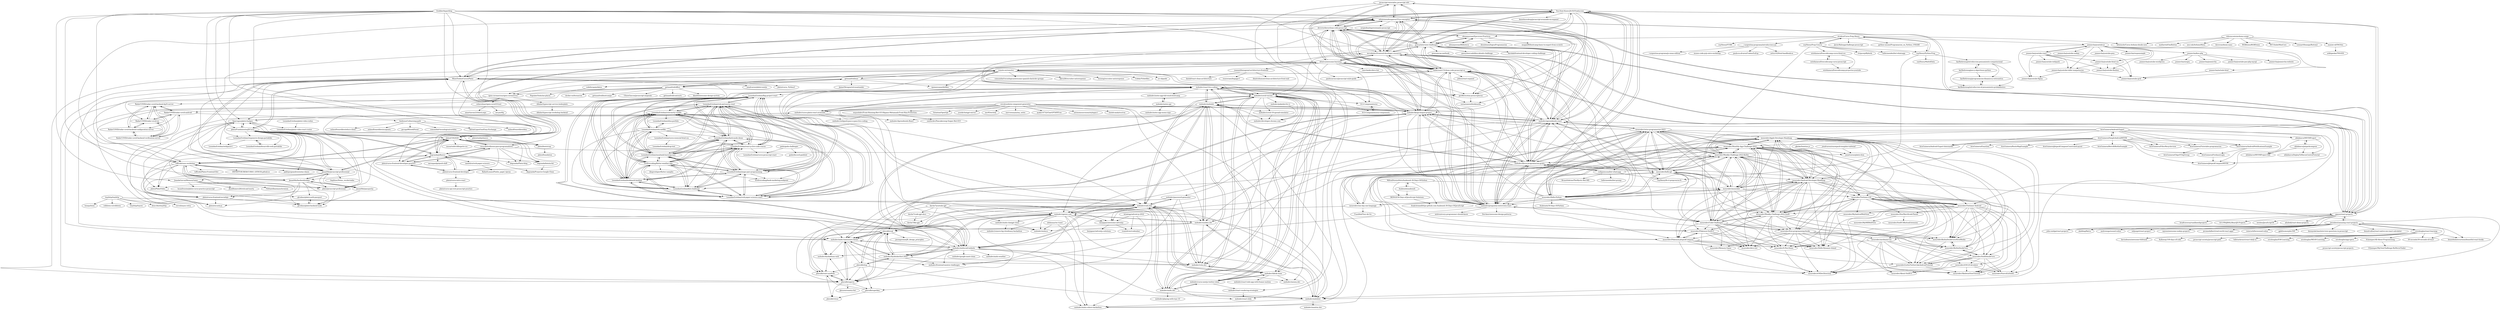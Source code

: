 digraph G {
"javascript-tutorial/es.javascript.info" -> "You-Dont-Know-JS-ES/Traduccion"
"javascript-tutorial/es.javascript.info" -> "adonismendozaperez/33-js-conceptos"
"javascript-tutorial/es.javascript.info" -> "midudev/covid-vacuna"
"javascript-tutorial/es.javascript.info" -> "devictoribero/clean-code-javascript"
"javascript-tutorial/es.javascript.info" -> "mrcodedev/frontend-developer-resources"
"javascript-tutorial/es.javascript.info" -> "andersontr15/clean-code-javascript-es"
"midudev/aprendiendo-react" -> "midudev/preguntas-entrevista-react"
"midudev/aprendiendo-react" -> "midudev/kings-league-project"
"midudev/aprendiendo-react" -> "devictoribero/clean-code-javascript"
"midudev/aprendiendo-react" -> "midudev/libros-programacion-gratis"
"midudev/aprendiendo-react" -> "andersontr15/clean-code-javascript-es"
"midudev/aprendiendo-react" -> "mouredev/hello-git"
"midudev/aprendiendo-react" -> "mouredev/retos-programacion-2023"
"midudev/aprendiendo-react" -> "mrcodedev/frontend-developer-resources"
"midudev/aprendiendo-react" -> "midudev/openui.com"
"midudev/aprendiendo-react" -> "adonismendozaperez/33-js-conceptos"
"midudev/aprendiendo-react" -> "goncy/interview-challenges"
"midudev/aprendiendo-react" -> "midudev/miduconf-website"
"midudev/aprendiendo-react" -> "midudev/midudev"
"midudev/aprendiendo-react" -> "You-Dont-Know-JS-ES/Traduccion"
"midudev/aprendiendo-react" -> "midudev/sueldos.dev"
"midudev/preguntas-entrevista-react" -> "midudev/aprendiendo-react"
"midudev/preguntas-entrevista-react" -> "midudev/kings-league-project"
"midudev/preguntas-entrevista-react" -> "devictoribero/clean-code-javascript"
"midudev/preguntas-entrevista-react" -> "mrcodedev/frontend-developer-resources"
"midudev/preguntas-entrevista-react" -> "andersontr15/clean-code-javascript-es"
"midudev/preguntas-entrevista-react" -> "midudev/libros-programacion-gratis"
"midudev/preguntas-entrevista-react" -> "goncy/interview-challenges"
"midudev/preguntas-entrevista-react" -> "adonismendozaperez/33-js-conceptos"
"midudev/preguntas-entrevista-react" -> "You-Dont-Know-JS-ES/Traduccion"
"midudev/preguntas-entrevista-react" -> "ajayns/react-projects"
"midudev/preguntas-entrevista-react" -> "DovAmir/awesome-design-patterns" ["e"=1]
"midudev/preguntas-entrevista-react" -> "midudev/miduconf-website"
"midudev/preguntas-entrevista-react" -> "mtdvio/every-programmer-should-know" ["e"=1]
"midudev/preguntas-entrevista-react" -> "midudev/react-live-coding"
"midudev/preguntas-entrevista-react" -> "mouredev/retos-programacion-2023"
"mouredev/retos-programacion-2023" -> "mouredev/hello-git"
"mouredev/retos-programacion-2023" -> "mouredev/Weekly-Challenge-2022-Kotlin"
"mouredev/retos-programacion-2023" -> "mouredev/Monthly-App-Challenge-2022"
"mouredev/retos-programacion-2023" -> "mouredev/Hello-Python"
"mouredev/retos-programacion-2023" -> "mouredev/mouredev"
"mouredev/retos-programacion-2023" -> "mouredev/one-day-one-language"
"mouredev/retos-programacion-2023" -> "mouredev/Code-Challenges"
"mouredev/retos-programacion-2023" -> "mouredev/Weekly-Challenge-2022-Swift"
"mouredev/retos-programacion-2023" -> "midudev/aprendiendo-react"
"mouredev/retos-programacion-2023" -> "mouredev/Android-Developer-Roadmap"
"mouredev/retos-programacion-2023" -> "midudev/kings-league-project"
"mouredev/retos-programacion-2023" -> "midudev/libros-programacion-gratis"
"mouredev/retos-programacion-2023" -> "midudev/preguntas-entrevista-react"
"mouredev/retos-programacion-2023" -> "mouredev/free-programming-books"
"mouredev/retos-programacion-2023" -> "mouredev/Apple-Developer-Roadmap"
"ericdouglas/react-learning" -> "jiwonbest/amazing-react-projects"
"ericdouglas/react-learning" -> "javascript-society/javascript-path" ["e"=1]
"ericdouglas/react-learning" -> "beautifulinteractions/beautiful-react-hooks" ["e"=1]
"ericdouglas/react-learning" -> "fullstackreact/react-daily-ui" ["e"=1]
"ericdouglas/react-learning" -> "EQuimper/All-About-Programming"
"ericdouglas/react-learning" -> "ericdouglas/ES6-Learning" ["e"=1]
"ericdouglas/react-learning" -> "ericdouglas/MEAN-Learning" ["e"=1]
"ericdouglas/react-learning" -> "kevindeasis/awesome-fullstack" ["e"=1]
"ericdouglas/react-learning" -> "30-seconds/30-seconds-of-react" ["e"=1]
"ericdouglas/react-learning" -> "ericdouglas/app-specs"
"ericdouglas/react-learning" -> "Kallaway/100-days-of-code" ["e"=1]
"freddier/hyperblog" -> "platzi/CSS2020"
"freddier/hyperblog" -> "platzi/FundamentosJSCurso"
"freddier/hyperblog" -> "MineiToshio/CursosPlatzi"
"freddier/hyperblog" -> "mssroboto/diseno-para-programadores"
"freddier/hyperblog" -> "teffcode/sass-workshop"
"freddier/hyperblog" -> "midudev/preguntas-entrevista-react"
"freddier/hyperblog" -> "degranda/jsBasico-"
"freddier/hyperblog" -> "platzi/curso-frontend-developer-practico"
"freddier/hyperblog" -> "midudev/aprendiendo-react"
"freddier/hyperblog" -> "JasanHdz/javascript-professional"
"freddier/hyperblog" -> "mrcodedev/frontend-developer-resources"
"freddier/hyperblog" -> "Sparragus/platzi-badges"
"freddier/hyperblog" -> "adonismendozaperez/33-js-conceptos"
"freddier/hyperblog" -> "mouredev/Hello-Python"
"freddier/hyperblog" -> "JuandaGarcia/MemoryGame"
"mssroboto/diseno-para-programadores" -> "platzi/CSS2020"
"mssroboto/diseno-para-programadores" -> "platzi/curso-frontend-developer-practico"
"mssroboto/diseno-para-programadores" -> "degranda/jsBasico-"
"mssroboto/diseno-para-programadores" -> "platzi/curso-frontend-developer"
"mssroboto/diseno-para-programadores" -> "degranda/Platzi-blog"
"mssroboto/diseno-para-programadores" -> "degranda/batata-bit"
"mssroboto/diseno-para-programadores" -> "jonalvarezz/platzi-dom"
"platzi/curso-frontend-developer-practico" -> "platzi/curso-frontend-developer"
"platzi/curso-frontend-developer-practico" -> "degranda/jsBasico-"
"platzi/curso-frontend-developer-practico" -> "platzi/CSS2020"
"platzi/curso-frontend-developer-practico" -> "mssroboto/diseno-para-programadores"
"mouredev/Hello-Python" -> "Asabeneh/30-Days-Of-Python" ["e"=1]
"mouredev/Hello-Python" -> "mouredev/hello-git"
"mouredev/Hello-Python" -> "mouredev/retos-programacion-2023"
"mouredev/Hello-Python" -> "mouredev/Weekly-Challenge-2022-Kotlin"
"mouredev/Hello-Python" -> "mouredev/mouredev"
"mouredev/Hello-Python" -> "midudev/preguntas-entrevista-react"
"mouredev/Hello-Python" -> "midudev/aprendiendo-react"
"mouredev/Hello-Python" -> "mouredev/Code-Challenges"
"mouredev/Hello-Python" -> "mouredev/Monthly-App-Challenge-2022"
"mouredev/Hello-Python" -> "mouredev/one-day-one-language"
"mouredev/Hello-Python" -> "midudev/libros-programacion-gratis"
"mouredev/Hello-Python" -> "mrcodedev/frontend-developer-resources"
"mouredev/Hello-Python" -> "mouredev/Android-Developer-Roadmap"
"mouredev/Hello-Python" -> "midudev/kings-league-project"
"mouredev/Hello-Python" -> "andersontr15/clean-code-javascript-es"
"soyHenry/Python-Prep" -> "karlbehrensg/introduccion-pensamiento-computacional"
"soyHenry/Python-Prep" -> "soyHenry/Math4Data"
"soyHenry/Python-Prep" -> "soyHenry/fe-ct-prepcourse-fs"
"soyHenry/Python-Prep" -> "atralice/Curso.Prep.Henry"
"LeonidasEsteban/rick-and-morty-react" -> "LeonidasEsteban/rick-morty-vanilla"
"LeonidasEsteban/rick-and-morty-react" -> "LeonidasEsteban/maps-pair-programming"
"LeonidasEsteban/rick-and-morty-react" -> "LeonidasEsteban/flag-project-react"
"LeonidasEsteban/rick-and-morty-react" -> "LeonidasEsteban/rock-paper-scissors-react"
"LeonidasEsteban/rick-and-morty-react" -> "LeonidasEsteban/fylo-challenge"
"LeonidasEsteban/rick-and-morty-react" -> "LeonidasEsteban/bookmark-landing"
"LeonidasEsteban/rick-and-morty-react" -> "livelivecoding/flutter-weather-app"
"LeonidasEsteban/rick-and-morty-react" -> "LeonidasEsteban/easybank-learning-sass"
"LeonidasEsteban/rick-and-morty-react" -> "LeonidasEsteban/react-js-live-code-course"
"LeonidasEsteban/rick-and-morty-react" -> "LeonidasEsteban/dark-mode-demo"
"LeonidasEsteban/rick-and-morty-react" -> "livelivecoding/bank-marketing-endpoint"
"MiltonPereiraNeto/Asabeneh-30-Days-Of-Python" -> "Asabeneh/asabeneh"
"MiltonPereiraNeto/Asabeneh-30-Days-Of-Python" -> "frank-briand/https-github.com-Asabeneh-30-Days-Of-JavaScript"
"MiltonPereiraNeto/Asabeneh-30-Days-Of-Python" -> "mouredev/mouredev"
"MiltonPereiraNeto/Asabeneh-30-Days-Of-Python" -> "3KINGZ/30-Days-of-JavaScript-Solutions"
"midudev/pokedex-for-ci" -> "midudev/developer.chrome.com"
"ajayns/react-projects" -> "jiwonbest/amazing-react-projects"
"ajayns/react-projects" -> "midudev/preguntas-entrevista-react"
"ajayns/react-projects" -> "devictoribero/clean-code-javascript"
"ajayns/react-projects" -> "bradtraversy/vanillawebprojects" ["e"=1]
"ajayns/react-projects" -> "john-smilga/react-projects" ["e"=1]
"ajayns/react-projects" -> "goncy/interview-challenges"
"ajayns/react-projects" -> "andersontr15/clean-code-javascript-es"
"ajayns/react-projects" -> "K-G-PRAJWAL/ReactJS-Projects" ["e"=1]
"ajayns/react-projects" -> "mrcodedev/frontend-developer-resources"
"ajayns/react-projects" -> "adonismendozaperez/33-js-conceptos"
"ajayns/react-projects" -> "You-Dont-Know-JS-ES/Traduccion"
"ajayns/react-projects" -> "midudev/aprendiendo-react"
"ajayns/react-projects" -> "skidding/flatris" ["e"=1]
"ajayns/react-projects" -> "wesbos/JavaScript30" ["e"=1]
"ajayns/react-projects" -> "afozbek/react-demo-projects"
"jiwonbest/amazing-react-projects" -> "ajayns/react-projects"
"jiwonbest/amazing-react-projects" -> "ericdouglas/react-learning"
"jiwonbest/amazing-react-projects" -> "andrewngu/sound-redux" ["e"=1]
"jiwonbest/amazing-react-projects" -> "skidding/flatris" ["e"=1]
"jiwonbest/amazing-react-projects" -> "beautifulinteractions/beautiful-react-hooks" ["e"=1]
"jiwonbest/amazing-react-projects" -> "wdjungst/react-project" ["e"=1]
"jiwonbest/amazing-react-projects" -> "sqreen/awesome-nodejs-projects" ["e"=1]
"jiwonbest/amazing-react-projects" -> "jeromedalbert/real-world-react-apps" ["e"=1]
"jiwonbest/amazing-react-projects" -> "rwieruch/favesound-redux" ["e"=1]
"jiwonbest/amazing-react-projects" -> "30-seconds/30-seconds-of-react" ["e"=1]
"jiwonbest/amazing-react-projects" -> "gpbl/isomorphic500" ["e"=1]
"jiwonbest/amazing-react-projects" -> "john-smilga/react-projects" ["e"=1]
"jiwonbest/amazing-react-projects" -> "kennymkchan/interview-questions-in-javascript" ["e"=1]
"jiwonbest/amazing-react-projects" -> "benoitvallon/react-native-nw-react-calculator" ["e"=1]
"mouredev/Weekly-Challenge-2022-Kotlin" -> "mouredev/Monthly-App-Challenge-2022"
"mouredev/Weekly-Challenge-2022-Kotlin" -> "mouredev/Weekly-Challenge-2022-Swift"
"mouredev/Weekly-Challenge-2022-Kotlin" -> "mouredev/retos-programacion-2023"
"mouredev/Weekly-Challenge-2022-Kotlin" -> "mouredev/Code-Challenges"
"mouredev/Weekly-Challenge-2022-Kotlin" -> "mouredev/Android-Developer-Roadmap"
"mouredev/Weekly-Challenge-2022-Kotlin" -> "mouredev/mouredev"
"mouredev/Weekly-Challenge-2022-Kotlin" -> "mouredev/hello-git"
"mouredev/Weekly-Challenge-2022-Kotlin" -> "mouredev/Twitimer-Android"
"mouredev/Weekly-Challenge-2022-Kotlin" -> "mouredev/Apple-Developer-Roadmap"
"mouredev/Weekly-Challenge-2022-Kotlin" -> "mouredev/Hello-Python"
"mouredev/Weekly-Challenge-2022-Kotlin" -> "mouredev/Twitimer-iOS"
"mouredev/Weekly-Challenge-2022-Kotlin" -> "midudev/libros-programacion-gratis"
"mouredev/Weekly-Challenge-2022-Kotlin" -> "mouredev/free-programming-books"
"mouredev/Weekly-Challenge-2022-Kotlin" -> "mouredev/Pokemon-JetpackCompose"
"mouredev/Weekly-Challenge-2022-Kotlin" -> "mouredev/KotlinDesdeCeroNivelMedio"
"tinyhttp/tinyhttp" -> "tinyhttp/tinyws" ["e"=1]
"tinyhttp/tinyhttp" -> "deno-libs/tinyhttp"
"tinyhttp/tinyhttp" -> "midudev/codi.link"
"tinyhttp/tinyhttp" -> "borjapazr/awesome-adventjs"
"tinyhttp/tinyhttp" -> "vercel/async-retry" ["e"=1]
"tinyhttp/tinyhttp" -> "honojs/hono" ["e"=1]
"tinyhttp/tinyhttp" -> "rolldown-rs/rolldown" ["e"=1]
"adonismendozaperez/33-js-conceptos" -> "You-Dont-Know-JS-ES/Traduccion"
"adonismendozaperez/33-js-conceptos" -> "devictoribero/clean-code-javascript"
"adonismendozaperez/33-js-conceptos" -> "andersontr15/clean-code-javascript-es"
"adonismendozaperez/33-js-conceptos" -> "mrcodedev/frontend-developer-resources"
"adonismendozaperez/33-js-conceptos" -> "goncy/interview-challenges"
"adonismendozaperez/33-js-conceptos" -> "midudev/preguntas-entrevista-react"
"adonismendozaperez/33-js-conceptos" -> "javascript-tutorial/es.javascript.info"
"adonismendozaperez/33-js-conceptos" -> "platzi/CSS2020"
"adonismendozaperez/33-js-conceptos" -> "midudev/aprendiendo-react"
"adonismendozaperez/33-js-conceptos" -> "sergiodxa/impresionante-javascript" ["e"=1]
"adonismendozaperez/33-js-conceptos" -> "MineiToshio/CursosPlatzi"
"adonismendozaperez/33-js-conceptos" -> "ajayns/react-projects"
"adonismendozaperez/33-js-conceptos" -> "paolocarrasco/javascript-style-guide" ["e"=1]
"adonismendozaperez/33-js-conceptos" -> "teffcode/sass-workshop"
"adonismendozaperez/33-js-conceptos" -> "ger86/recetas-javascripteras"
"yuvalsuede/ai-component-generator" -> "futantan/OpenGpt" ["e"=1]
"yuvalsuede/ai-component-generator" -> "midudev/sueldos.dev"
"yuvalsuede/ai-component-generator" -> "midudev/openui.com"
"yuvalsuede/ai-component-generator" -> "yuezk/chatgpt-mirror" ["e"=1]
"yuvalsuede/ai-component-generator" -> "anc95/writely" ["e"=1]
"yuvalsuede/ai-component-generator" -> "midudev/midufest"
"yuvalsuede/ai-component-generator" -> "merveenoyan/my_notes" ["e"=1]
"yuvalsuede/ai-component-generator" -> "midudev/midu-timeszones-latam"
"yuvalsuede/ai-component-generator" -> "ayaka14732/ChatGPTAPIFree" ["e"=1]
"yuvalsuede/ai-component-generator" -> "midudev/aprendiendo-react"
"yuvalsuede/ai-component-generator" -> "midudev/kings-league-project"
"yuvalsuede/ai-component-generator" -> "autonomousvision/stylegan-t" ["e"=1]
"yuvalsuede/ai-component-generator" -> "slashd-analytics/run"
"yuvalsuede/ai-component-generator" -> "midudev/miduco"
"yuvalsuede/ai-component-generator" -> "wnyeshdev/Front-Running-Bot-GUI-Bypass-Metamask-Front-Run-Protection"
"midudev/miduconf-website" -> "midudev/midu-timeszones-latam"
"midudev/miduconf-website" -> "midudev/hacktoberfest-2022"
"midudev/miduconf-website" -> "pheralb/superui"
"midudev/miduconf-website" -> "midudev/vota.dev"
"midudev/miduconf-website" -> "midudev/kings-league-project"
"midudev/miduconf-website" -> "pheralb/svgl"
"midudev/miduconf-website" -> "midudev/codi.link"
"midudev/miduconf-website" -> "midudev/frontend-mentor-challenges"
"midudev/miduconf-website" -> "midudev/react-live-coding"
"midudev/miduconf-website" -> "midudev/google-meet-clone"
"midudev/miduconf-website" -> "midudev/hackathons-web"
"midudev/miduconf-website" -> "midudev/midudev"
"midudev/miduconf-website" -> "midudev/midu-cohere-hackathon"
"midudev/miduconf-website" -> "midudev/midu-weather"
"midudev/miduconf-website" -> "midudev/midufest"
"gndx/gndx-challenges" -> "gndx/discord-gndxbot"
"gndx/gndx-challenges" -> "LeonidasEsteban/curso-javascript-react"
"andersontr15/clean-code-javascript-es" -> "devictoribero/clean-code-javascript"
"andersontr15/clean-code-javascript-es" -> "adonismendozaperez/33-js-conceptos"
"andersontr15/clean-code-javascript-es" -> "midudev/preguntas-entrevista-react"
"andersontr15/clean-code-javascript-es" -> "goncy/interview-challenges"
"andersontr15/clean-code-javascript-es" -> "mrcodedev/frontend-developer-resources"
"andersontr15/clean-code-javascript-es" -> "midudev/aprendiendo-react"
"andersontr15/clean-code-javascript-es" -> "You-Dont-Know-JS-ES/Traduccion"
"andersontr15/clean-code-javascript-es" -> "midudev/kings-league-project"
"andersontr15/clean-code-javascript-es" -> "ajayns/react-projects"
"andersontr15/clean-code-javascript-es" -> "afontcu/awesome-learning"
"andersontr15/clean-code-javascript-es" -> "midudev/libros-programacion-gratis"
"andersontr15/clean-code-javascript-es" -> "ger86/recetas-javascripteras"
"andersontr15/clean-code-javascript-es" -> "paolocarrasco/javascript-style-guide" ["e"=1]
"andersontr15/clean-code-javascript-es" -> "MineiToshio/CursosPlatzi"
"andersontr15/clean-code-javascript-es" -> "jlobos/react-espanol" ["e"=1]
"midudev/libros-programacion-gratis" -> "midudev/preguntas-entrevista-react"
"midudev/libros-programacion-gratis" -> "midudev/kings-league-project"
"midudev/libros-programacion-gratis" -> "midudev/aprendiendo-react"
"midudev/libros-programacion-gratis" -> "midudev/midudev"
"midudev/libros-programacion-gratis" -> "midudev/midufest"
"midudev/libros-programacion-gratis" -> "mouredev/Weekly-Challenge-2022-Kotlin"
"midudev/libros-programacion-gratis" -> "devictoribero/clean-code-javascript"
"midudev/libros-programacion-gratis" -> "codigoencasa/bot-whatsapp"
"midudev/libros-programacion-gratis" -> "mouredev/retos-programacion-2023"
"midudev/libros-programacion-gratis" -> "You-Dont-Know-JS-ES/Traduccion"
"midudev/libros-programacion-gratis" -> "borjapazr/awesome-adventjs"
"midudev/libros-programacion-gratis" -> "midudev/react-live-coding"
"midudev/libros-programacion-gratis" -> "mouredev/hello-git"
"midudev/libros-programacion-gratis" -> "midudev/midu-cohere-hackathon"
"midudev/libros-programacion-gratis" -> "midudev/midu-timeszones-latam"
"mrcodedev/frontend-developer-resources" -> "afontcu/awesome-learning"
"mrcodedev/frontend-developer-resources" -> "devictoribero/clean-code-javascript"
"mrcodedev/frontend-developer-resources" -> "midudev/preguntas-entrevista-react"
"mrcodedev/frontend-developer-resources" -> "adonismendozaperez/33-js-conceptos"
"mrcodedev/frontend-developer-resources" -> "goncy/interview-challenges"
"mrcodedev/frontend-developer-resources" -> "andersontr15/clean-code-javascript-es"
"mrcodedev/frontend-developer-resources" -> "You-Dont-Know-JS-ES/Traduccion"
"mrcodedev/frontend-developer-resources" -> "midudev/aprendiendo-react"
"mrcodedev/frontend-developer-resources" -> "ajayns/react-projects"
"mrcodedev/frontend-developer-resources" -> "midudev/covid-vacuna"
"mrcodedev/frontend-developer-resources" -> "midudev/libros-programacion-gratis"
"mrcodedev/frontend-developer-resources" -> "mouredev/Code-Challenges"
"mrcodedev/frontend-developer-resources" -> "javascript-tutorial/es.javascript.info"
"mrcodedev/frontend-developer-resources" -> "MineiToshio/CursosPlatzi"
"mrcodedev/frontend-developer-resources" -> "midudev/kings-league-project"
"midudev/covid-19-spread-simulator" -> "midudev/developer.chrome.com"
"afontcu/awesome-learning" -> "mrcodedev/frontend-developer-resources"
"afontcu/awesome-learning" -> "devictoribero/clean-code-javascript"
"afontcu/awesome-learning" -> "andersontr15/clean-code-javascript-es"
"afontcu/awesome-learning" -> "midudev/preguntas-entrevista-react"
"afontcu/awesome-learning" -> "carmenansio/bookmarks"
"afontcu/awesome-learning" -> "pheralb/superui"
"afontcu/awesome-learning" -> "remote-es/remotes"
"afontcu/awesome-learning" -> "SUI-Components/sui"
"afontcu/awesome-learning" -> "merchedev/devs-list"
"afontcu/awesome-learning" -> "midudev/codi.link"
"afontcu/awesome-learning" -> "ger86/recetas-javascripteras"
"afontcu/awesome-learning" -> "midudev/libros-programacion-gratis"
"afontcu/awesome-learning" -> "midudev/vota.dev"
"afontcu/awesome-learning" -> "midudev/miduconf-website"
"afontcu/awesome-learning" -> "juanm4/hexagonal-architecture-frontend"
"mouredev/Code-Challenges" -> "mouredev/Monthly-App-Challenge-2022"
"mouredev/Code-Challenges" -> "mouredev/Weekly-Challenge-2022-Swift"
"mouredev/Code-Challenges" -> "mouredev/free-programming-books"
"mouredev/Code-Challenges" -> "mouredev/Weekly-Challenge-2022-Kotlin"
"mouredev/Code-Challenges" -> "mouredev/Hello-Dynamic-Island"
"mouredev/Code-Challenges" -> "mouredev/S-Pen-Demo"
"mouredev/Code-Challenges" -> "mouredev/Pokemon-JetpackCompose"
"mouredev/Code-Challenges" -> "mouredev/KotlinDesdeCeroNivelMedio"
"mouredev/Code-Challenges" -> "mouredev/Pokemon-SwiftUI"
"mouredev/Code-Challenges" -> "mouredev/Android-Developer-Roadmap"
"mouredev/Code-Challenges" -> "mouredev/KotlinDesdeCero"
"mouredev/Code-Challenges" -> "mouredev/devs-list"
"mouredev/Code-Challenges" -> "mouredev/Apple-Developer-Roadmap"
"mouredev/Code-Challenges" -> "mouredev/Memory-Game"
"mouredev/Code-Challenges" -> "mouredev/LottieTwitterLikeAndroidTutorial"
"getmanfred/mac" -> "getmanfred/offers"
"getmanfred/mac" -> "JaimeObregon/retrosantander" ["e"=1]
"getmanfred/mac" -> "midudev/covid-vacuna"
"getmanfred/mac" -> "open-coronavirus/open-coronavirus"
"getmanfred/mac" -> "codeforspain/datos"
"getmanfred/mac" -> "remote-es/remotes"
"getmanfred/mac" -> "rgomezcasas/dotfiles" ["e"=1]
"mouredev/hello-git" -> "mouredev/retos-programacion-2023"
"mouredev/hello-git" -> "mouredev/Hello-Python"
"mouredev/hello-git" -> "mouredev/Weekly-Challenge-2022-Kotlin"
"mouredev/hello-git" -> "mouredev/mouredev"
"mouredev/hello-git" -> "mouredev/one-day-one-language"
"mouredev/hello-git" -> "midudev/aprendiendo-react"
"mouredev/hello-git" -> "mouredev/Code-Challenges"
"mouredev/hello-git" -> "mouredev/Monthly-App-Challenge-2022"
"mouredev/hello-git" -> "midudev/kings-league-project"
"mouredev/hello-git" -> "midudev/preguntas-entrevista-react"
"mouredev/hello-git" -> "midudev/libros-programacion-gratis"
"mouredev/hello-git" -> "mouredev/Android-Developer-Roadmap"
"mouredev/hello-git" -> "mouredev/Weekly-Challenge-2022-Swift"
"mouredev/hello-git" -> "mouredev/free-programming-books"
"mouredev/hello-git" -> "mouredev/Apple-Developer-Roadmap"
"ArisGuimera/Android-Expert" -> "ArisGuimera/Android-Expert-Intermedio"
"ArisGuimera/Android-Expert" -> "ArisGuimera/SimpleAndroidMVVM"
"ArisGuimera/Android-Expert" -> "ArisGuimera/AndroidNotificationsExample"
"ArisGuimera/Android-Expert" -> "mouredev/Weekly-Challenge-2022-Kotlin"
"ArisGuimera/Android-Expert" -> "mouredev/Android-Developer-Roadmap"
"ArisGuimera/Android-Expert" -> "ArisGuimera/JetpackComposeMVVM"
"ArisGuimera/Android-Expert" -> "ArisGuimera/FilterRecyclerview"
"ArisGuimera/Android-Expert" -> "afalabarce/MVVMProject"
"ArisGuimera/Android-Expert" -> "ArisGuimera/Tutoriales-programacion"
"ArisGuimera/Android-Expert" -> "codigoencasa/bot-whatsapp"
"LeonidasEsteban/react-js-live-code-course" -> "LeonidasEsteban/easybank-learning-sass"
"LeonidasEsteban/react-js-live-code-course" -> "LeonidasEsteban/rock-paper-scissors-react"
"LeonidasEsteban/react-js-live-code-course" -> "LeonidasEsteban/maps-pair-programming"
"LeonidasEsteban/react-js-live-code-course" -> "LeonidasEsteban/dark-mode-demo"
"LeonidasEsteban/react-js-live-code-course" -> "LeonidasEsteban/bookmark-landing"
"LeonidasEsteban/react-js-live-code-course" -> "LeonidasEsteban/flag-project-react"
"LeonidasEsteban/react-js-live-code-course" -> "LeonidasEsteban/rick-morty-vanilla"
"LeonidasEsteban/react-js-live-code-course" -> "LeonidasEsteban/rick-and-morty-react"
"LeonidasEsteban/react-js-live-code-course" -> "LeonidasEsteban/fylo-challenge"
"LeonidasEsteban/react-js-live-code-course" -> "LeonidasEsteban/curso-javascript-react"
"pheralb/react-symbols" -> "pheralb/vitour"
"pheralb/react-symbols" -> "pheralb/superui"
"devictoribero/clean-code-javascript" -> "andersontr15/clean-code-javascript-es"
"devictoribero/clean-code-javascript" -> "adonismendozaperez/33-js-conceptos"
"devictoribero/clean-code-javascript" -> "midudev/preguntas-entrevista-react"
"devictoribero/clean-code-javascript" -> "goncy/interview-challenges"
"devictoribero/clean-code-javascript" -> "You-Dont-Know-JS-ES/Traduccion"
"devictoribero/clean-code-javascript" -> "mrcodedev/frontend-developer-resources"
"devictoribero/clean-code-javascript" -> "midudev/aprendiendo-react"
"devictoribero/clean-code-javascript" -> "midudev/kings-league-project"
"devictoribero/clean-code-javascript" -> "ajayns/react-projects"
"devictoribero/clean-code-javascript" -> "afontcu/awesome-learning"
"devictoribero/clean-code-javascript" -> "midudev/libros-programacion-gratis"
"devictoribero/clean-code-javascript" -> "alexanyernas/Ejercicios-Practicos"
"devictoribero/clean-code-javascript" -> "midudev/miduconf-website"
"devictoribero/clean-code-javascript" -> "midudev/react-live-coding"
"devictoribero/clean-code-javascript" -> "javascript-tutorial/es.javascript.info"
"mouredev/Monthly-App-Challenge-2022" -> "mouredev/Weekly-Challenge-2022-Swift"
"mouredev/Monthly-App-Challenge-2022" -> "mouredev/Code-Challenges"
"mouredev/Monthly-App-Challenge-2022" -> "mouredev/Weekly-Challenge-2022-Kotlin"
"mouredev/Monthly-App-Challenge-2022" -> "mouredev/Android-Developer-Roadmap"
"mouredev/Monthly-App-Challenge-2022" -> "mouredev/Apple-Developer-Roadmap"
"mouredev/Monthly-App-Challenge-2022" -> "mouredev/Twitimer-iOS"
"mouredev/Monthly-App-Challenge-2022" -> "mouredev/retos-programacion-2023"
"mouredev/Monthly-App-Challenge-2022" -> "mouredev/Twitimer-Android"
"mouredev/Monthly-App-Challenge-2022" -> "mouredev/free-programming-books"
"mouredev/Monthly-App-Challenge-2022" -> "mouredev/Pokemon-JetpackCompose"
"mouredev/Monthly-App-Challenge-2022" -> "mouredev/KotlinDesdeCeroNivelMedio"
"mouredev/Monthly-App-Challenge-2022" -> "mouredev/Hello-Dynamic-Island"
"mouredev/Monthly-App-Challenge-2022" -> "mouredev/mouredev"
"mouredev/Monthly-App-Challenge-2022" -> "mouredev/Pokemon-SwiftUI"
"mouredev/Monthly-App-Challenge-2022" -> "mouredev/S-Pen-Demo"
"mouredev/KotlinDesdeCero" -> "mouredev/KotlinDesdeCeroNivelMedio"
"mouredev/KotlinDesdeCero" -> "mouredev/SwiftDesdeCero"
"mouredev/KotlinDesdeCero" -> "mouredev/LottieTwitterLikeAndroidTutorial"
"celiavelmar/open-covid19-test" -> "mx-psi/tfg"
"celiavelmar/open-covid19-test" -> "amartinruiz23/AutoLoops"
"robsoncouto/arduino-songs" -> "bitwiseAr/Curso-Arduino-desde-cero"
"robsoncouto/arduino-songs" -> "neu-rah/ArduinoMenu" ["e"=1]
"robsoncouto/arduino-songs" -> "daveruiz/doom-nano"
"robsoncouto/arduino-songs" -> "RGBduino/RGBDuino"
"robsoncouto/arduino-songs" -> "MCUdude/MiniCore" ["e"=1]
"robsoncouto/arduino-songs" -> "LennartHennigs/Button2" ["e"=1]
"robsoncouto/arduino-songs" -> "maxint-rd/TM16xx"
"robsoncouto/arduino-songs" -> "mathertel/OneButton" ["e"=1]
"codigoencasa/bot-whatsapp" -> "soyHenry/fe-ct-prepcourse-fs"
"codigoencasa/bot-whatsapp" -> "midudev/libros-programacion-gratis"
"codigoencasa/bot-whatsapp" -> "BrunoSobrino/TheMystic-Bot-MD" ["e"=1]
"codigoencasa/bot-whatsapp" -> "leifermendez/bot-promp"
"codigoencasa/bot-whatsapp" -> "mouredev/Weekly-Challenge-2022-Kotlin"
"soyHenry/Prep-Course" -> "atralice/Curso.Prep.Henry"
"soyHenry/Prep-Course" -> "soyHenry/Python-Prep"
"soyHenry/Prep-Course" -> "mouredev/Code-Challenges"
"soyHenry/Prep-Course" -> "estefaniacn/freecodecamp-curso-html-css"
"soyHenry/Prep-Course" -> "ctripcorp/flybirds" ["e"=1]
"soyHenry/Prep-Course" -> "leifermendez/bot-whatsapp" ["e"=1]
"atralice/Curso.Prep.Henry" -> "soyHenry/Prep-Course"
"atralice/Curso.Prep.Henry" -> "soyHenry/Python-Prep"
"atralice/Curso.Prep.Henry" -> "jonmircha/youtube-js"
"atralice/Curso.Prep.Henry" -> "JavierBalonga/challenge-javascript"
"atralice/Curso.Prep.Henry" -> "python-unsam/Programacion_en_Python_UNSAM" ["e"=1]
"atralice/Curso.Prep.Henry" -> "bitwiseAr/Curso-Arduino-desde-cero"
"atralice/Curso.Prep.Henry" -> "goncy/interview-challenges"
"atralice/Curso.Prep.Henry" -> "r-argentina-programa/introduccion-a-js"
"atralice/Curso.Prep.Henry" -> "soyHenry/FT-M0"
"mouredev/Weekly-Challenge-2022-Swift" -> "mouredev/Monthly-App-Challenge-2022"
"mouredev/Weekly-Challenge-2022-Swift" -> "mouredev/Apple-Developer-Roadmap"
"mouredev/Weekly-Challenge-2022-Swift" -> "mouredev/Twitimer-iOS"
"mouredev/Weekly-Challenge-2022-Swift" -> "mouredev/Pokemon-SwiftUI"
"mouredev/Weekly-Challenge-2022-Swift" -> "mouredev/Weekly-Challenge-2022-Kotlin"
"mouredev/Weekly-Challenge-2022-Swift" -> "mouredev/Code-Challenges"
"mouredev/Weekly-Challenge-2022-Swift" -> "mouredev/Hello-Dynamic-Island"
"mouredev/Weekly-Challenge-2022-Swift" -> "mouredev/SwiftDesdeCero"
"mouredev/Weekly-Challenge-2022-Swift" -> "mouredev/Pokemon-JetpackCompose"
"mouredev/Weekly-Challenge-2022-Swift" -> "mouredev/S-Pen-Demo"
"mouredev/Weekly-Challenge-2022-Swift" -> "mouredev/devs-list"
"mouredev/Weekly-Challenge-2022-Swift" -> "mouredev/KotlinDesdeCeroNivelMedio"
"mouredev/Weekly-Challenge-2022-Swift" -> "mouredev/KotlinDesdeCero"
"mouredev/Weekly-Challenge-2022-Swift" -> "mouredev/Android-Developer-Roadmap"
"mouredev/Weekly-Challenge-2022-Swift" -> "mouredev/nerdeame-ios"
"mouredev/Apple-Developer-Roadmap" -> "mouredev/Weekly-Challenge-2022-Swift"
"mouredev/Apple-Developer-Roadmap" -> "mouredev/Android-Developer-Roadmap"
"mouredev/Apple-Developer-Roadmap" -> "mouredev/Twitimer-iOS"
"mouredev/Apple-Developer-Roadmap" -> "mouredev/SwiftDesdeCero"
"mouredev/Apple-Developer-Roadmap" -> "mouredev/Monthly-App-Challenge-2022"
"mouredev/Apple-Developer-Roadmap" -> "mouredev/Pokemon-SwiftUI"
"mouredev/Apple-Developer-Roadmap" -> "mouredev/free-programming-books"
"mouredev/Apple-Developer-Roadmap" -> "mouredev/KotlinDesdeCero"
"mouredev/Apple-Developer-Roadmap" -> "mouredev/KotlinDesdeCeroNivelMedio"
"mouredev/Apple-Developer-Roadmap" -> "mouredev/Hello-Dynamic-Island"
"mouredev/Apple-Developer-Roadmap" -> "mouredev/Pokemon-JetpackCompose"
"mouredev/Apple-Developer-Roadmap" -> "mouredev/SkeletonViewTutorial"
"mouredev/Apple-Developer-Roadmap" -> "mouredev/LottieTwitterLikeAndroidTutorial"
"mouredev/Apple-Developer-Roadmap" -> "mouredev/Twitimer-Android"
"mouredev/Apple-Developer-Roadmap" -> "mouredev/devs-list"
"open-coronavirus/open-coronavirus" -> "celiavelmar/open-covid19-test"
"open-coronavirus/open-coronavirus" -> "ddialar/typescript.service.boilerplate"
"open-coronavirus/open-coronavirus" -> "RadarCOVID/radar-covid-backend-dp3t-server"
"You-Dont-Know-JS-ES/Traduccion" -> "adonismendozaperez/33-js-conceptos"
"You-Dont-Know-JS-ES/Traduccion" -> "devictoribero/clean-code-javascript"
"You-Dont-Know-JS-ES/Traduccion" -> "andersontr15/clean-code-javascript-es"
"You-Dont-Know-JS-ES/Traduccion" -> "midudev/preguntas-entrevista-react"
"You-Dont-Know-JS-ES/Traduccion" -> "goncy/interview-challenges"
"You-Dont-Know-JS-ES/Traduccion" -> "javascript-tutorial/es.javascript.info"
"You-Dont-Know-JS-ES/Traduccion" -> "mrcodedev/frontend-developer-resources"
"You-Dont-Know-JS-ES/Traduccion" -> "danielmoralesp/javascript-avanzado-en-espanol"
"You-Dont-Know-JS-ES/Traduccion" -> "midudev/libros-programacion-gratis"
"You-Dont-Know-JS-ES/Traduccion" -> "midudev/aprendiendo-react"
"You-Dont-Know-JS-ES/Traduccion" -> "ger86/recetas-javascripteras"
"You-Dont-Know-JS-ES/Traduccion" -> "alexanyernas/Ejercicios-Practicos"
"You-Dont-Know-JS-ES/Traduccion" -> "carmenansio/bookmarks"
"You-Dont-Know-JS-ES/Traduccion" -> "ajayns/react-projects"
"You-Dont-Know-JS-ES/Traduccion" -> "midudev/kings-league-project"
"mouredev/Android-Developer-Roadmap" -> "mouredev/Apple-Developer-Roadmap"
"mouredev/Android-Developer-Roadmap" -> "mouredev/Monthly-App-Challenge-2022"
"mouredev/Android-Developer-Roadmap" -> "mouredev/KotlinDesdeCeroNivelMedio"
"mouredev/Android-Developer-Roadmap" -> "mouredev/KotlinDesdeCero"
"mouredev/Android-Developer-Roadmap" -> "mouredev/Weekly-Challenge-2022-Kotlin"
"mouredev/Android-Developer-Roadmap" -> "mouredev/Weekly-Challenge-2022-Swift"
"mouredev/Android-Developer-Roadmap" -> "mouredev/free-programming-books"
"mouredev/Android-Developer-Roadmap" -> "mouredev/Twitimer-Android"
"mouredev/Android-Developer-Roadmap" -> "mouredev/Pokemon-JetpackCompose"
"mouredev/Android-Developer-Roadmap" -> "mouredev/Code-Challenges"
"mouredev/Android-Developer-Roadmap" -> "mouredev/Pokemon-SwiftUI"
"mouredev/Android-Developer-Roadmap" -> "mouredev/Twitimer-iOS"
"mouredev/Android-Developer-Roadmap" -> "mouredev/Hello-Dynamic-Island"
"mouredev/Android-Developer-Roadmap" -> "mouredev/devs-list"
"mouredev/Android-Developer-Roadmap" -> "mouredev/mouredev"
"mouredev/mouredev" -> "mouredev/Weekly-Challenge-2022-Kotlin"
"mouredev/mouredev" -> "mouredev/retos-programacion-2023"
"mouredev/mouredev" -> "mouredev/hello-git"
"mouredev/mouredev" -> "mouredev/Weekly-Challenge-2022-Swift"
"mouredev/mouredev" -> "mouredev/Monthly-App-Challenge-2022"
"mouredev/mouredev" -> "mouredev/Android-Developer-Roadmap"
"mouredev/mouredev" -> "mouredev/Code-Challenges"
"mouredev/mouredev" -> "mouredev/Twitimer-iOS"
"mouredev/mouredev" -> "mouredev/Twitimer-Android"
"mouredev/mouredev" -> "mouredev/Hello-Python"
"mouredev/mouredev" -> "mouredev/Apple-Developer-Roadmap"
"mouredev/mouredev" -> "mouredev/Pokemon-JetpackCompose"
"mouredev/mouredev" -> "mouredev/free-programming-books"
"jonmircha/youtube-react" -> "jonmircha/youtube-taller-maquetacion"
"jonmircha/youtube-react" -> "jonmircha/youtube-js"
"jonmircha/youtube-react" -> "jonmircha/youtube-grid"
"jonmircha/youtube-react" -> "jonmircha/youtube-figma"
"jonmircha/youtube-react" -> "jonmircha/youtube-html-css"
"jonmircha/youtube-react" -> "jonmircha/youtube-flexbox"
"jonmircha/youtube-react" -> "jonmircha/youtube-webpack"
"jonmircha/include-html" -> "jonmircha/youtube-grid"
"jonmircha/youtube-html-css" -> "jonmircha/youtube-flexbox"
"jonmircha/youtube-html-css" -> "jonmircha/youtube-grid"
"jonmircha/youtube-html-css" -> "jonmircha/youtube-taller-maquetacion"
"estefaniacn/freecodecamp-curso-html-css" -> "estefaniacn/freecodecamp-curso-javascript"
"estefaniacn/freecodecamp-curso-html-css" -> "estefaniacn/freecodecamp-proyectos-youtube"
"JasanHdz/javascript-professional" -> "teffcode/sass-workshop"
"JasanHdz/javascript-professional" -> "JasanHdz/passportjs"
"JasanHdz/javascript-professional" -> "AugSync/Notas_recolectadas"
"JasanHdz/javascript-professional" -> "platzi/javascript-profesional"
"JasanHdz/javascript-professional" -> "JasanHdz/backendnodejs"
"JasanHdz/javascript-professional" -> "MineiToshio/CursosPlatzi"
"JasanHdz/javascript-professional" -> "JuandaGarcia/MemoryGame"
"JasanHdz/javascript-professional" -> "platzi/FundamentosJSCurso"
"JasanHdz/javascript-professional" -> "platzi/CSS2020"
"JasanHdz/javascript-professional" -> "Sparragus/platzi-badges"
"JasanHdz/javascript-professional" -> "platzi/escuela-js"
"platzi/javascript-profesional" -> "platzi/curso-frontend-escuelajs"
"platzi/javascript-profesional" -> "glrodasz/platzi-backend-node"
"platzi/javascript-profesional" -> "platzi/FundamentosJSCurso"
"SUI-Components/sui-components" -> "SUI-Components/sui"
"pheralb/superkey" -> "pheralb/react-symbols"
"pheralb/superkey" -> "pheralb/vitour"
"midudev/kings-league-project" -> "midudev/aprendiendo-react"
"midudev/kings-league-project" -> "midudev/preguntas-entrevista-react"
"midudev/kings-league-project" -> "midudev/miduconf-website"
"midudev/kings-league-project" -> "midudev/midufest"
"midudev/kings-league-project" -> "midudev/libros-programacion-gratis"
"midudev/kings-league-project" -> "midudev/midu-timeszones-latam"
"midudev/kings-league-project" -> "midudev/openui.com"
"midudev/kings-league-project" -> "midudev/sueldos.dev"
"midudev/kings-league-project" -> "midudev/hacktoberfest-2022"
"midudev/kings-league-project" -> "midudev/midudev"
"midudev/kings-league-project" -> "midudev/password-generator"
"midudev/kings-league-project" -> "midudev/midu-cohere-hackathon"
"midudev/kings-league-project" -> "midudev/react-live-coding"
"midudev/kings-league-project" -> "devictoribero/clean-code-javascript"
"midudev/kings-league-project" -> "andersontr15/clean-code-javascript-es"
"LeonidasEsteban/responsive-design-portafolio" -> "LeonidasEsteban/desarrollo-web-portafolio"
"LeonidasEsteban/responsive-design-portafolio" -> "LeonidasEsteban/webpack-4"
"goncy/interview-challenges" -> "devictoribero/clean-code-javascript"
"goncy/interview-challenges" -> "midudev/preguntas-entrevista-react"
"goncy/interview-challenges" -> "adonismendozaperez/33-js-conceptos"
"goncy/interview-challenges" -> "goncy/mercadolibre-details-challenge"
"goncy/interview-challenges" -> "andersontr15/clean-code-javascript-es"
"goncy/interview-challenges" -> "mrcodedev/frontend-developer-resources"
"goncy/interview-challenges" -> "alexanyernas/Ejercicios-Practicos"
"goncy/interview-challenges" -> "You-Dont-Know-JS-ES/Traduccion"
"goncy/interview-challenges" -> "midudev/aprendiendo-react"
"goncy/interview-challenges" -> "ajayns/react-projects"
"goncy/interview-challenges" -> "Aerolab/frontend-developer-coding-challenge"
"goncy/interview-challenges" -> "midudev/kings-league-project"
"goncy/interview-challenges" -> "midudev/react-live-coding"
"goncy/interview-challenges" -> "goncy/array-methods"
"goncy/interview-challenges" -> "midudev/miduconf-website"
"midudev/password-generator" -> "midudev/midu-timeszones-latam"
"midudev/password-generator" -> "midudev/codi.link"
"midudev/password-generator" -> "pheralb/svgl"
"midudev/password-generator" -> "midudev/frontend-mentor-challenges"
"midudev/password-generator" -> "midudev/vota.dev"
"platzi/CSS2020" -> "mssroboto/diseno-para-programadores"
"platzi/CSS2020" -> "platzi/curso-frontend-developer-practico"
"platzi/CSS2020" -> "musartedev/dibujarte-css"
"platzi/CSS2020" -> "teffcode/sass-workshop"
"platzi/CSS2020" -> "degranda/jsBasico-"
"platzi/CSS2020" -> "degranda/batata-bit"
"platzi/CSS2020" -> "platzi/FundamentosJSCurso"
"platzi/CSS2020" -> "platzi/curso-frontend-developer"
"platzi/CSS2020" -> "degranda/Platzi-blog"
"platzi/CSS2020" -> "platzi/bootstrap"
"platzi/CSS2020" -> "MineiToshio/CursosPlatzi"
"platzi/CSS2020" -> "adonismendozaperez/33-js-conceptos"
"platzi/CSS2020" -> "Sparragus/platzi-badges"
"platzi/CSS2020" -> "JasanHdz/javascript-professional"
"platzi/PlatziVideo" -> "glrodasz/platzi-backend-node"
"platzi/PlatziVideo" -> "glrodasz/platzi-auth-passport"
"platzi/curso-frontend-developer" -> "platzi/curso-frontend-developer-practico"
"platzi/curso-frontend-developer" -> "degranda/jsBasico-"
"platzi/curso-frontend-developer" -> "platzi/curso-intro-react"
"RadarCOVID/radar-covid-android" -> "RadarCOVID/radar-covid-ios"
"RadarCOVID/radar-covid-android" -> "RadarCOVID/radar-covid-backend-verification-server"
"RadarCOVID/radar-covid-android" -> "RadarCOVID/radar-covid-backend-dp3t-server"
"RadarCOVID/radar-covid-android" -> "RadarCOVID/radar-covid-backend-configuration-server"
"RadarCOVID/radar-covid-android" -> "AudienseCo/learning-path"
"ArisGuimera/AndroidNotificationsExample" -> "ArisGuimera/FirebaseLogin"
"ArisGuimera/AndroidNotificationsExample" -> "ArisGuimera/JetpackComposeMVVM"
"ArisGuimera/SimpleAndroidMVVM" -> "ArisGuimera/AndroidNotificationsExample"
"ArisGuimera/SimpleAndroidMVVM" -> "ArisGuimera/Android-Expert"
"ArisGuimera/SimpleAndroidMVVM" -> "ArisGuimera/JetpackComposeMVVM"
"ArisGuimera/SimpleAndroidMVVM" -> "ArisGuimera/FirebaseLogin"
"ArisGuimera/SimpleAndroidMVVM" -> "ArisGuimera/RetrofitKotlinExample"
"ArisGuimera/SimpleAndroidMVVM" -> "ArisGuimera/Android-Expert-Intermedio"
"ArisGuimera/SimpleAndroidMVVM" -> "mouredev/Twitimer-Android"
"ArisGuimera/SimpleAndroidMVVM" -> "ArisGuimera/FilterRecyclerview"
"ArisGuimera/SimpleAndroidMVVM" -> "ArisGuimera/Tutoriales-programacion"
"ArisGuimera/SimpleAndroidMVVM" -> "mouredev/Android-Developer-Roadmap"
"ArisGuimera/SimpleAndroidMVVM" -> "mouredev/Weekly-Challenge-2022-Kotlin"
"ArisGuimera/SimpleAndroidMVVM" -> "mouredev/Monthly-App-Challenge-2022"
"ArisGuimera/SimpleAndroidMVVM" -> "ArisGuimera/EasyQuiz"
"ArisGuimera/SimpleAndroidMVVM" -> "ArisGuimera/RouteMapExample"
"ArisGuimera/SimpleAndroidMVVM" -> "ArisGuimera/JetpackComposeConstraintLayout"
"jonmircha/youtube-js" -> "jonmircha/youtube-react"
"jonmircha/youtube-js" -> "jonmircha/youtube-html-css"
"jonmircha/youtube-js" -> "jonmircha/youtube-taller-maquetacion"
"jonmircha/youtube-js" -> "jonmircha/youtube-flexbox"
"jonmircha/youtube-js" -> "jonmircha/youtube-nodejs"
"jonmircha/youtube-js" -> "jonmircha/youtube-grid"
"jonmircha/youtube-js" -> "jonmircha/include-html"
"jonmircha/youtube-js" -> "jonmircha/kiss-php"
"jonmircha/youtube-js" -> "jonmircha/youtube-pwa"
"jonmircha/youtube-js" -> "jonmircha/responsimple"
"jonmircha/youtube-js" -> "jonmircha/youtube-figma"
"pheralb/slug" -> "pheralb/react-symbols"
"pheralb/slug" -> "pheralb/superkey"
"pheralb/slug" -> "pheralb/superui"
"pheralb/slug" -> "pheralb/svgl"
"pheralb/slug" -> "midudev/midufest"
"pheralb/slug" -> "midudev/hacktoberfest-2022"
"pheralb/slug" -> "midudev/midu-timeszones-latam"
"Asabeneh/asabeneh" -> "MiltonPereiraNeto/Asabeneh-30-Days-Of-Python"
"Asabeneh/asabeneh" -> "3KINGZ/30-Days-of-JavaScript-Solutions"
"mouredev/free-programming-books" -> "mouredev/devs-list"
"mouredev/free-programming-books" -> "mouredev/KotlinDesdeCeroNivelMedio"
"mouredev/free-programming-books" -> "mouredev/S-Pen-Demo"
"mouredev/free-programming-books" -> "mouredev/Memory-Game"
"mouredev/free-programming-books" -> "mouredev/LottieTwitterLikeAndroidTutorial"
"mouredev/free-programming-books" -> "mouredev/KotlinDesdeCero"
"mouredev/free-programming-books" -> "mouredev/iOSDevDirectory"
"mouredev/free-programming-books" -> "mouredev/SkeletonViewTutorial"
"mouredev/free-programming-books" -> "mouredev/Hello-Dynamic-Island"
"LeonidasEsteban/reto-netflix" -> "LeonidasEsteban/elisa-porfolio"
"LeonidasEsteban/reto-netflix" -> "LeonidasEsteban/rick-and-morty-react"
"LeonidasEsteban/reto-netflix" -> "LeonidasEsteban/easybank-learning-sass"
"LeonidasEsteban/reto-netflix" -> "LeonidasEsteban/rick-morty-vanilla"
"LeonidasEsteban/reto-netflix" -> "LeonidasEsteban/maps-pair-programming"
"LeonidasEsteban/reto-netflix" -> "LeonidasEsteban/flag-project-react"
"LeonidasEsteban/reto-netflix" -> "LeonidasEsteban/rock-paper-scissors-react"
"LeonidasEsteban/reto-netflix" -> "LeonidasEsteban/fylo-challenge"
"LeonidasEsteban/reto-netflix" -> "livelivecoding/flutter-weather-app"
"LeonidasEsteban/reto-netflix" -> "LeonidasEsteban/bookmark-landing"
"LeonidasEsteban/reto-netflix" -> "LeonidasEsteban/dark-mode-demo"
"LeonidasEsteban/reto-netflix" -> "LeonidasEsteban/react-js-live-code-course"
"LeonidasEsteban/reto-netflix" -> "LeonidasEsteban/curso-esencial-html-css"
"mouredev/one-day-one-language" -> "mouredev/retos-programacion-2023"
"mouredev/one-day-one-language" -> "mouredev/hello-git"
"mouredev/one-day-one-language" -> "mouredev/mouredev"
"mouredev/one-day-one-language" -> "FuenRob/Tour-de-Go"
"mouredev/one-day-one-language" -> "mouredev/Monthly-App-Challenge-2022"
"mouredev/one-day-one-language" -> "midudev/openui.com"
"estefaniacn/freecodecamp-curso-javascript" -> "estefaniacn/freecodecamp-curso-html-css"
"estefaniacn/freecodecamp-curso-javascript" -> "estefaniacn/freecodecamp-proyectos-youtube"
"MineiToshio/CursosPlatzi" -> "platzi/FundamentosJSCurso"
"MineiToshio/CursosPlatzi" -> "JasanHdz/javascript-professional"
"MineiToshio/CursosPlatzi" -> "Sparragus/platzi-badges"
"MineiToshio/CursosPlatzi" -> "platzi/CSS2020"
"MineiToshio/CursosPlatzi" -> "teffcode/sass-workshop"
"MineiToshio/CursosPlatzi" -> "JasanHdz/backendnodejs"
"MineiToshio/CursosPlatzi" -> "adonismendozaperez/33-js-conceptos"
"MineiToshio/CursosPlatzi" -> "LeonidasEsteban/responsive-design-portafolio"
"MineiToshio/CursosPlatzi" -> "andersontr15/clean-code-javascript-es"
"MineiToshio/CursosPlatzi" -> "mrcodedev/frontend-developer-resources"
"MineiToshio/CursosPlatzi" -> "degranda/jsBasico-"
"MineiToshio/CursosPlatzi" -> "midudev/react-live-coding"
"MineiToshio/CursosPlatzi" -> "jonalvarezz/platzi-nextjs"
"MineiToshio/CursosPlatzi" -> "LeonidasEsteban/dark-mode-demo"
"MineiToshio/CursosPlatzi" -> "platzi/curso_Python3"
"3KINGZ/30-Days-of-JavaScript-Solutions" -> "frank-briand/https-github.com-Asabeneh-30-Days-Of-JavaScript"
"midudev/midudev" -> "midudev/midu.dev"
"midudev/midudev" -> "midudev/covid-vacuna"
"midudev/midudev" -> "midudev/miduconf-website"
"midudev/midudev" -> "midudev/sueldos.dev"
"midudev/midudev" -> "midudev/midu-timeszones-latam"
"midudev/midudev" -> "midudev/codi.link"
"midudev/midudev" -> "midudev/react-live-coding"
"midudev/midudev" -> "midudev/curso-platzi-react-avanzado"
"midudev/midudev" -> "midudev/libros-programacion-gratis"
"midudev/midudev" -> "midudev/kings-league-project"
"midudev/midudev" -> "midudev/midufest"
"midudev/midudev" -> "midudev/openui.com"
"midudev/midudev" -> "midudev/covid-19-spread-simulator"
"midudev/midudev" -> "midudev/Aprendiendo-React"
"midudev/midudev" -> "midudev/developer.chrome.com"
"degranda/jsBasico-" -> "teffcode/sass-workshop"
"degranda/jsBasico-" -> "platzi/curso-frontend-developer"
"degranda/jsBasico-" -> "platzi/FundamentosJSCurso"
"degranda/jsBasico-" -> "platzi/curso-frontend-developer-practico"
"degranda/jsBasico-" -> "platzi/CSS2020"
"degranda/jsBasico-" -> "degranda/Proyecto-Google-Clone"
"degranda/jsBasico-" -> "mssroboto/diseno-para-programadores"
"degranda/jsBasico-" -> "aaronpaulgz/push-shift"
"degranda/jsBasico-" -> "platzi/javascript-profesional"
"degranda/jsBasico-" -> "iamdulce/rock-paper-scissors-"
"degranda/jsBasico-" -> "degranda/Platzi-blog"
"degranda/jsBasico-" -> "degranda/batata-bit"
"LeonidasEsteban/bookmark-landing" -> "LeonidasEsteban/rock-paper-scissors-react"
"LeonidasEsteban/bookmark-landing" -> "LeonidasEsteban/easybank-learning-sass"
"LeonidasEsteban/bookmark-landing" -> "LeonidasEsteban/flag-project-react"
"LeonidasEsteban/bookmark-landing" -> "LeonidasEsteban/rick-morty-vanilla"
"LeonidasEsteban/bookmark-landing" -> "LeonidasEsteban/react-js-live-code-course"
"LeonidasEsteban/bookmark-landing" -> "LeonidasEsteban/maps-pair-programming"
"LeonidasEsteban/bookmark-landing" -> "LeonidasEsteban/rick-and-morty-react"
"LeonidasEsteban/bookmark-landing" -> "LeonidasEsteban/dark-mode-demo"
"LeonidasEsteban/bookmark-landing" -> "LeonidasEsteban/fylo-challenge"
"LeonidasEsteban/bookmark-landing" -> "livelivecoding/flutter-weather-app"
"abdmmar/wc-toast" -> "midudev/midu-cohere-hackathon"
"abdmmar/wc-toast" -> "midudev/miduco"
"EQuimper/All-About-Programming" -> "EQuimper/MyOwnChallenge-RnMovieTinder"
"alexanyernas/Ejercicios-Practicos" -> "alexanyernas/Biblioteca"
"alexanyernas/Ejercicios-Practicos" -> "goncy/interview-challenges"
"alexanyernas/Ejercicios-Practicos" -> "devictoribero/clean-code-javascript"
"alexanyernas/Ejercicios-Practicos" -> "denulemos/logicaProgramacion"
"alexanyernas/Ejercicios-Practicos" -> "mugan86/bootcamp-basic-to-expert-from-scratch"
"RadarCOVID/radar-covid-ios" -> "RadarCOVID/radar-covid-backend-verification-server"
"RadarCOVID/radar-covid-ios" -> "RadarCOVID/radar-covid-backend-dp3t-server"
"RadarCOVID/radar-covid-ios" -> "RadarCOVID/radar-covid-backend-configuration-server"
"RadarCOVID/radar-covid-ios" -> "RadarCOVID/radar-covid-android"
"midudev/covid-vacuna" -> "midudev/midu.dev"
"midudev/covid-vacuna" -> "midudev/codi.link"
"midudev/covid-vacuna" -> "midudev/react-live-coding"
"midudev/covid-vacuna" -> "midudev/tiktok-clone"
"midudev/covid-vacuna" -> "midudev/menea.dev"
"midudev/covid-vacuna" -> "midudev/curso-nextjs-twitter-clone"
"midudev/covid-vacuna" -> "midudev/midudev"
"midudev/covid-vacuna" -> "midudev/covid-19-spread-simulator"
"midudev/covid-vacuna" -> "midudev/curso-platzi-react-avanzado"
"midudev/covid-vacuna" -> "SUI-Components/sui-components"
"midudev/covid-vacuna" -> "SUI-Components/sui"
"midudev/covid-vacuna" -> "midudev/react-slidy"
"midudev/covid-vacuna" -> "midudev/vota.dev"
"midudev/covid-vacuna" -> "midudev/pokedex-for-ci"
"midudev/covid-vacuna" -> "midudev/developer.chrome.com"
"r-argentina-programa/introduccion-a-js" -> "zetta102/html-handbook-es"
"r-argentina-programa/introduccion-a-js" -> "r-argentina-programa/js-xmas-edition"
"r-argentina-programa/introduccion-a-js" -> "muses-code-js/js-intro-workshop"
"r-argentina-programa/introduccion-a-js" -> "paula-m-alvarez/CodearEnEsp"
"midudev/curso-nextjs-twitter-clone" -> "midudev/react-live-coding"
"midudev/curso-nextjs-twitter-clone" -> "midudev/midu.dev"
"midudev/curso-nextjs-twitter-clone" -> "midudev/tiktok-clone"
"midudev/curso-nextjs-twitter-clone" -> "midudev/covid-vacuna"
"midudev/curso-nextjs-twitter-clone" -> "midudev/react-rendering-strategies"
"wnyeshdev/Front-Running-Bot-GUI-Bypass-Metamask-Front-Run-Protection" -> "smithcdev/Pancakeswap-Sniper-Bot-GUI"
"mouredev/SwiftDesdeCero" -> "mouredev/LottieTwitterLikeAndroidTutorial"
"mouredev/SwiftDesdeCero" -> "mouredev/SkeletonViewTutorial"
"mouredev/SwiftDesdeCero" -> "mouredev/NuevoEnSwift5"
"mouredev/SwiftDesdeCero" -> "mouredev/KotlinDesdeCero"
"mouredev/SwiftDesdeCero" -> "mouredev/iOS12Calculator"
"mouredev/SwiftDesdeCero" -> "mouredev/About-SwiftUI"
"mouredev/SwiftDesdeCero" -> "mouredev/iOSDevDirectory"
"LeonidasEsteban/platzi-video-redux" -> "LeonidasEsteban/platzi-video-react-router"
"LeonidasEsteban/easybank-learning-sass" -> "LeonidasEsteban/bookmark-landing"
"LeonidasEsteban/easybank-learning-sass" -> "LeonidasEsteban/rock-paper-scissors-react"
"LeonidasEsteban/easybank-learning-sass" -> "LeonidasEsteban/react-js-live-code-course"
"LeonidasEsteban/easybank-learning-sass" -> "LeonidasEsteban/flag-project-react"
"LeonidasEsteban/easybank-learning-sass" -> "LeonidasEsteban/rick-morty-vanilla"
"LeonidasEsteban/easybank-learning-sass" -> "LeonidasEsteban/dark-mode-demo"
"LeonidasEsteban/easybank-learning-sass" -> "LeonidasEsteban/maps-pair-programming"
"LeonidasEsteban/easybank-learning-sass" -> "LeonidasEsteban/rick-and-morty-react"
"LeonidasEsteban/easybank-learning-sass" -> "livelivecoding/flutter-weather-app"
"LeonidasEsteban/easybank-learning-sass" -> "LeonidasEsteban/reto-netflix"
"LeonidasEsteban/easybank-learning-sass" -> "LeonidasEsteban/fylo-challenge"
"mouredev/KotlinDesdeCeroNivelMedio" -> "mouredev/KotlinDesdeCero"
"mouredev/KotlinDesdeCeroNivelMedio" -> "mouredev/LottieTwitterLikeAndroidTutorial"
"ddialar/typescript.service.boilerplate" -> "ddialar/typescript.workshop.backend"
"davila7/youtube-gpt" -> "davila7/file-gpt"
"davila7/youtube-gpt" -> "midudev/midu-chatgpt-clone"
"davila7/youtube-gpt" -> "midudev/openui.com"
"davila7/youtube-gpt" -> "midudev/midufest"
"davila7/youtube-gpt" -> "midudev/midu-cohere-hackathon"
"davila7/youtube-gpt" -> "davila7/code-gpt-docs"
"davila7/youtube-gpt" -> "midudev/midu-timeszones-latam"
"midudev/midu-timeszones-latam" -> "midudev/miduconf-website"
"midudev/midu-timeszones-latam" -> "pheralb/superui"
"midudev/midu-timeszones-latam" -> "midudev/frontend-mentor-challenges"
"midudev/midu-timeszones-latam" -> "midudev/hacktoberfest-2022"
"midudev/midu-timeszones-latam" -> "midudev/hackathons-web"
"midudev/midu-timeszones-latam" -> "pheralb/svgl"
"midudev/midu-timeszones-latam" -> "midudev/vota.dev"
"livelivecoding/flutter-weather-app" -> "LeonidasEsteban/rick-and-morty-react"
"livelivecoding/flutter-weather-app" -> "LeonidasEsteban/maps-pair-programming"
"livelivecoding/flutter-weather-app" -> "LeonidasEsteban/fylo-challenge"
"livelivecoding/flutter-weather-app" -> "LeonidasEsteban/rock-paper-scissors-react"
"livelivecoding/flutter-weather-app" -> "LeonidasEsteban/rick-morty-vanilla"
"livelivecoding/flutter-weather-app" -> "LeonidasEsteban/bookmark-landing"
"livelivecoding/flutter-weather-app" -> "LeonidasEsteban/flag-project-react"
"livelivecoding/flutter-weather-app" -> "LeonidasEsteban/easybank-learning-sass"
"livelivecoding/flutter-weather-app" -> "LeonidasEsteban/react-js-live-code-course"
"livelivecoding/flutter-weather-app" -> "LeonidasEsteban/reto-netflix"
"livelivecoding/flutter-weather-app" -> "diegoveloper/flutter-samples" ["e"=1]
"livelivecoding/flutter-weather-app" -> "LeonidasEsteban/dark-mode-demo"
"livelivecoding/flutter-weather-app" -> "livelivecoding/bank-marketing-endpoint"
"JuandaGarcia/MemoryGame" -> "JhonRomero26/rick-and-morty"
"JuandaGarcia/MemoryGame" -> "platzi/javascript-profesional"
"JuandaGarcia/MemoryGame" -> "FiliSantillan/asynchronism"
"JuandaGarcia/MemoryGame" -> "lucasfrezzini/platzi-curso-practico-javascript"
"platzi/bootstrap" -> "platzi/foundation"
"alexanyernas/Biblioteca" -> "alexanyernas/Ejercicios-Practicos"
"maxint-rd/TM16xx" -> "arkhipenko/TM1650"
"davila7/code-gpt-docs" -> "davila7/file-gpt"
"LeonidasEsteban/flag-project-react" -> "LeonidasEsteban/rock-paper-scissors-react"
"LeonidasEsteban/flag-project-react" -> "LeonidasEsteban/rick-morty-vanilla"
"LeonidasEsteban/flag-project-react" -> "LeonidasEsteban/maps-pair-programming"
"LeonidasEsteban/flag-project-react" -> "LeonidasEsteban/easybank-learning-sass"
"LeonidasEsteban/flag-project-react" -> "LeonidasEsteban/bookmark-landing"
"LeonidasEsteban/flag-project-react" -> "LeonidasEsteban/rick-and-morty-react"
"LeonidasEsteban/flag-project-react" -> "LeonidasEsteban/react-js-live-code-course"
"LeonidasEsteban/flag-project-react" -> "LeonidasEsteban/dark-mode-demo"
"LeonidasEsteban/flag-project-react" -> "LeonidasEsteban/fylo-challenge"
"platzi/FundamentosJSCurso" -> "teffcode/sass-workshop"
"platzi/FundamentosJSCurso" -> "Sparragus/platzi-badges"
"platzi/FundamentosJSCurso" -> "platzi/javascript-profesional"
"platzi/FundamentosJSCurso" -> "platzi/bootstrap"
"platzi/FundamentosJSCurso" -> "platzi/curso-frontend-escuelajs"
"platzi/FundamentosJSCurso" -> "degranda/jsBasico-"
"platzi/FundamentosJSCurso" -> "platzi/CSS2020"
"platzi/FundamentosJSCurso" -> "JasanHdz/backendnodejs"
"platzi/FundamentosJSCurso" -> "LeonidasEsteban/responsive-design-portafolio"
"platzi/FundamentosJSCurso" -> "MineiToshio/CursosPlatzi"
"platzi/FundamentosJSCurso" -> "LeonidasEsteban/desarrollo-web-portafolio"
"platzi/FundamentosJSCurso" -> "pablojorgeandres/notas-clases"
"platzi/FundamentosJSCurso" -> "platzi/PlatziVideo"
"platzi/FundamentosJSCurso" -> "platzi/nodejsbasico"
"platzi/FundamentosJSCurso" -> "JasanHdz/javascript-professional"
"RadarCOVID/radar-covid-backend-dp3t-server" -> "RadarCOVID/radar-covid-backend-verification-server"
"RadarCOVID/radar-covid-backend-dp3t-server" -> "RadarCOVID/radar-covid-backend-configuration-server"
"RadarCOVID/radar-covid-backend-dp3t-server" -> "RadarCOVID/radar-covid-ios"
"RadarCOVID/radar-covid-backend-dp3t-server" -> "RadarCOVID/radar-covid-android"
"JasanHdz/backendnodejs" -> "glrodasz/platzi-backend-node"
"JasanHdz/backendnodejs" -> "JasanHdz/passportjs"
"JasanHdz/backendnodejs" -> "glrodasz/platzi-auth-passport"
"JasanHdz/backendnodejs" -> "platzi/escuela-js"
"JasanHdz/backendnodejs" -> "platzi/curso-frontend-escuelajs"
"JasanHdz/backendnodejs" -> "platzi/javascript-profesional"
"JasanHdz/backendnodejs" -> "teffcode/sass-workshop"
"JasanHdz/backendnodejs" -> "platzi/PlatziVideo"
"JasanHdz/backendnodejs" -> "JasanHdz/javascript-professional"
"LeonidasEsteban/dark-mode-demo" -> "LeonidasEsteban/react-js-live-code-course"
"LeonidasEsteban/dark-mode-demo" -> "LeonidasEsteban/rock-paper-scissors-react"
"LeonidasEsteban/dark-mode-demo" -> "LeonidasEsteban/easybank-learning-sass"
"LeonidasEsteban/dark-mode-demo" -> "LeonidasEsteban/flag-project-react"
"LeonidasEsteban/dark-mode-demo" -> "LeonidasEsteban/bookmark-landing"
"LeonidasEsteban/dark-mode-demo" -> "LeonidasEsteban/rick-morty-vanilla"
"LeonidasEsteban/dark-mode-demo" -> "LeonidasEsteban/maps-pair-programming"
"LeonidasEsteban/dark-mode-demo" -> "LeonidasEsteban/rick-and-morty-react"
"LeonidasEsteban/dark-mode-demo" -> "LeonidasEsteban/fylo-challenge"
"LeonidasEsteban/elisa-porfolio" -> "LeonidasEsteban/reto-netflix"
"LeonidasEsteban/maps-pair-programming" -> "LeonidasEsteban/rock-paper-scissors-react"
"LeonidasEsteban/maps-pair-programming" -> "LeonidasEsteban/rick-morty-vanilla"
"LeonidasEsteban/maps-pair-programming" -> "LeonidasEsteban/flag-project-react"
"LeonidasEsteban/maps-pair-programming" -> "LeonidasEsteban/rick-and-morty-react"
"LeonidasEsteban/maps-pair-programming" -> "LeonidasEsteban/react-js-live-code-course"
"LeonidasEsteban/maps-pair-programming" -> "LeonidasEsteban/bookmark-landing"
"LeonidasEsteban/maps-pair-programming" -> "LeonidasEsteban/fylo-challenge"
"LeonidasEsteban/maps-pair-programming" -> "LeonidasEsteban/easybank-learning-sass"
"LeonidasEsteban/maps-pair-programming" -> "livelivecoding/bank-marketing-endpoint"
"LeonidasEsteban/maps-pair-programming" -> "LeonidasEsteban/dark-mode-demo"
"LeonidasEsteban/maps-pair-programming" -> "livelivecoding/flutter-weather-app"
"LeonidasEsteban/rick-morty-vanilla" -> "LeonidasEsteban/rick-and-morty-react"
"LeonidasEsteban/rick-morty-vanilla" -> "LeonidasEsteban/rock-paper-scissors-react"
"LeonidasEsteban/rick-morty-vanilla" -> "LeonidasEsteban/flag-project-react"
"LeonidasEsteban/rick-morty-vanilla" -> "LeonidasEsteban/maps-pair-programming"
"LeonidasEsteban/rick-morty-vanilla" -> "LeonidasEsteban/bookmark-landing"
"LeonidasEsteban/rick-morty-vanilla" -> "LeonidasEsteban/easybank-learning-sass"
"LeonidasEsteban/rick-morty-vanilla" -> "LeonidasEsteban/dark-mode-demo"
"LeonidasEsteban/rick-morty-vanilla" -> "LeonidasEsteban/react-js-live-code-course"
"LeonidasEsteban/rick-morty-vanilla" -> "LeonidasEsteban/fylo-challenge"
"LeonidasEsteban/rick-morty-vanilla" -> "livelivecoding/flutter-weather-app"
"LeonidasEsteban/rick-morty-vanilla" -> "LeonidasEsteban/reto-netflix"
"LeonidasEsteban/rick-morty-vanilla" -> "LeonidasEsteban/elisa-porfolio"
"LeonidasEsteban/rock-paper-scissors-react" -> "LeonidasEsteban/flag-project-react"
"LeonidasEsteban/rock-paper-scissors-react" -> "LeonidasEsteban/bookmark-landing"
"LeonidasEsteban/rock-paper-scissors-react" -> "LeonidasEsteban/maps-pair-programming"
"LeonidasEsteban/rock-paper-scissors-react" -> "LeonidasEsteban/rick-morty-vanilla"
"LeonidasEsteban/rock-paper-scissors-react" -> "LeonidasEsteban/easybank-learning-sass"
"LeonidasEsteban/rock-paper-scissors-react" -> "LeonidasEsteban/react-js-live-code-course"
"LeonidasEsteban/rock-paper-scissors-react" -> "LeonidasEsteban/rick-and-morty-react"
"LeonidasEsteban/rock-paper-scissors-react" -> "LeonidasEsteban/dark-mode-demo"
"LeonidasEsteban/rock-paper-scissors-react" -> "livelivecoding/flutter-weather-app"
"LeonidasEsteban/rock-paper-scissors-react" -> "LeonidasEsteban/fylo-challenge"
"midudev/codi.link" -> "midudev/vota.dev"
"midudev/codi.link" -> "midudev/tiktok-clone"
"midudev/codi.link" -> "pheralb/superui"
"midudev/codi.link" -> "midudev/covid-vacuna"
"midudev/codi.link" -> "midudev/menea.dev"
"midudev/codi.link" -> "midudev/midu.dev"
"midudev/codi.link" -> "midudev/miduconf-website"
"midudev/codi.link" -> "pheralb/react-symbols"
"midudev/codi.link" -> "midudev/openui.com"
"midudev/codi.link" -> "midudev/password-generator"
"midudev/codi.link" -> "midudev/midudev"
"midudev/codi.link" -> "borjapazr/awesome-adventjs"
"midudev/codi.link" -> "midudev/sueldos.dev"
"midudev/codi.link" -> "pheralb/svgl"
"midudev/codi.link" -> "midudev/hackathons-web"
"midudev/openui.com" -> "midudev/midufest"
"midudev/openui.com" -> "midudev/midu-cohere-hackathon"
"midudev/openui.com" -> "midudev/remove-bg-cloudinary-hackathon"
"midudev/openui.com" -> "midudev/hacktoberfest-2022"
"midudev/openui.com" -> "midudev/midu-chatgpt-clone"
"midudev/openui.com" -> "midudev/sueldos.dev"
"midudev/openui.com" -> "midudev/frontend-mentor-challenges"
"midudev/openui.com" -> "midudev/midu-timeszones-latam"
"midudev/openui.com" -> "midudev/miduco"
"midudev/openui.com" -> "midudev/codi.link"
"midudev/openui.com" -> "pheralb/react-symbols"
"midudev/openui.com" -> "borjapazr/awesome-adventjs"
"midudev/openui.com" -> "pheralb/superui"
"midudev/sueldos.dev" -> "midudev/midufest"
"midudev/sueldos.dev" -> "midudev/openui.com"
"midudev/sueldos.dev" -> "midudev/vota.dev"
"midudev/sueldos.dev" -> "midudev/miduco"
"midudev/sueldos.dev" -> "midudev/midudev"
"midudev/sueldos.dev" -> "pheralb/svgl"
"midudev/midu.dev" -> "midudev/midudev"
"midudev/midu.dev" -> "midudev/playing-with-trpc-10"
"midudev/midu.dev" -> "midudev/covid-vacuna"
"midudev/midu.dev" -> "midudev/midufest"
"midudev/midu.dev" -> "midudev/react-live-coding"
"midudev/midu.dev" -> "midudev/curso-nextjs-twitter-clone"
"midudev/midu.dev" -> "midudev/codi.link"
"juanm4/hexagonal-architecture-frontend" -> "dimitridumont/clean-architecture-front-end"
"juanm4/hexagonal-architecture-frontend" -> "daslaf/react-clean-architecture" ["e"=1]
"juanm4/hexagonal-architecture-frontend" -> "esaraviam/dogappv1"
"midudev/hacktoberfest-2022" -> "midudev/frontend-mentor-challenges"
"midudev/hacktoberfest-2022" -> "midudev/openui.com"
"midudev/hacktoberfest-2022" -> "midudev/midu-timeszones-latam"
"midudev/hacktoberfest-2022" -> "midudev/miduconf-website"
"midudev/hacktoberfest-2022" -> "pheralb/superui"
"midudev/hacktoberfest-2022" -> "pheralb/svgl"
"midudev/hacktoberfest-2022" -> "midudev/vota.dev"
"midudev/hacktoberfest-2022" -> "pheralb/slug"
"platzi/curso-frontend-escuelajs" -> "platzi/escuela-js"
"platzi/curso-frontend-escuelajs" -> "glrodasz/platzi-backend-node"
"getmanfred/offers" -> "remote-es/remotes"
"getmanfred/offers" -> "RadarCOVID/radar-covid-android"
"getmanfred/offers" -> "getmanfred/contracts"
"getmanfred/offers" -> "open-coronavirus/open-coronavirus"
"getmanfred/offers" -> "getmanfred/mac"
"getmanfred/offers" -> "ger86/recetas-javascripteras"
"getmanfred/offers" -> "RadarCOVID/radar-covid-ios"
"getmanfred/offers" -> "klaufel/awesome-design-system" ["e"=1]
"getmanfred/offers" -> "docker-es/formacion"
"getmanfred/offers" -> "getmanfred/bootcamps"
"getmanfred/offers" -> "UlisesGascon/javascript-inspirate" ["e"=1]
"LeonidasEsteban/desarrollo-web-portafolio" -> "LeonidasEsteban/responsive-design-portafolio"
"borjapazr/awesome-adventjs" -> "borjapazr/adventjs-solutions"
"borjapazr/awesome-adventjs" -> "ivanlolivier/codember"
"pheralb/superui" -> "pheralb/react-symbols"
"pheralb/superui" -> "pheralb/svgl"
"pheralb/superui" -> "glocore/country-list"
"pheralb/superui" -> "pheralb/vitour"
"pheralb/superui" -> "pheralb/superkey"
"pheralb/superui" -> "midudev/hackathons-web"
"pheralb/superui" -> "midudev/midu-timeszones-latam"
"midudev/vota.dev" -> "midudev/codi.link"
"midudev/vota.dev" -> "midudev/tiktok-clone"
"Achalogy/advent-js-2022" -> "borjapazr/awesome-adventjs"
"Achalogy/advent-js-2022" -> "midudev/midufest"
"Achalogy/advent-js-2022" -> "ivanlolivier/codember"
"Achalogy/advent-js-2022" -> "pheralb/superkey"
"gbirke/Sanitize.js" -> "jonalvarezz/platzi-dom"
"codeforspain/datos" -> "PopulateTools/ine-places"
"ArisGuimera/FirebaseLogin" -> "ArisGuimera/JetpackComposeMVVM"
"AudienseCo/learning-path" -> "aulasoftwarelibre/idea"
"AudienseCo/learning-path" -> "aulasoftwarelibre/educo-client"
"AudienseCo/learning-path" -> "aulasoftwarelibre/ucopunto"
"AudienseCo/learning-path" -> "gecoga98/seekNseat"
"AudienseCo/learning-path" -> "comunidad-tecnologica/cordoba"
"AudienseCo/learning-path" -> "AdrianLopezGue/Easy-Exchange"
"afalabarce/MVVMProject" -> "afalabarce/jetpackcompose"
"afalabarce/MVVMProject" -> "afalabarce/MVVMProject-Hilt"
"afalabarce/MVVMProject" -> "afalabarce/DeployToMavenCentralTutorial"
"afalabarce/jetpackcompose" -> "afalabarce/MVVMProject"
"afalabarce/jetpackcompose" -> "afalabarce/MVVMProject-Hilt"
"afalabarce/jetpackcompose" -> "afalabarce/DeployToMavenCentralTutorial"
"ger86/recetas-javascripteras" -> "carmenansio/bookmarks"
"LeonidasEsteban/fylo-challenge" -> "LeonidasEsteban/rick-and-morty-react"
"LeonidasEsteban/fylo-challenge" -> "LeonidasEsteban/maps-pair-programming"
"LeonidasEsteban/fylo-challenge" -> "LeonidasEsteban/flag-project-react"
"LeonidasEsteban/fylo-challenge" -> "LeonidasEsteban/rick-morty-vanilla"
"LeonidasEsteban/fylo-challenge" -> "livelivecoding/flutter-weather-app"
"LeonidasEsteban/fylo-challenge" -> "LeonidasEsteban/rock-paper-scissors-react"
"LeonidasEsteban/fylo-challenge" -> "LeonidasEsteban/bookmark-landing"
"LeonidasEsteban/fylo-challenge" -> "LeonidasEsteban/react-js-live-code-course"
"remote-es/remotes" -> "getmanfred/offers"
"remote-es/remotes" -> "comunidad-tecnologica/awesome-spanish-slack-dev-groups"
"remote-es/remotes" -> "akira28/recruiter-autoresponse"
"remote-es/remotes" -> "SUI-Components/sui"
"remote-es/remotes" -> "midudev/covid-vacuna"
"remote-es/remotes" -> "bcneng/recruiter-autoresponse"
"remote-es/remotes" -> "afontcu/awesome-learning"
"remote-es/remotes" -> "ger86/recetas-javascripteras"
"remote-es/remotes" -> "open-coronavirus/open-coronavirus"
"remote-es/remotes" -> "pheralb/superui"
"remote-es/remotes" -> "CodelyTV/dotfiles" ["e"=1]
"remote-es/remotes" -> "src-d/guide"
"remote-es/remotes" -> "getmanfred/mac"
"remote-es/remotes" -> "midudev/codi.link"
"remote-es/remotes" -> "rgomezcasas/dotfiles" ["e"=1]
"teffcode/sass-workshop" -> "platzi/FundamentosJSCurso"
"teffcode/sass-workshop" -> "degranda/jsBasico-"
"teffcode/sass-workshop" -> "JasanHdz/javascript-professional"
"teffcode/sass-workshop" -> "platzi/curso-frontend-escuelajs"
"teffcode/sass-workshop" -> "platzi/javascript-profesional"
"teffcode/sass-workshop" -> "teffcode/Platzi-Frontend-Dev"
"teffcode/sass-workshop" -> "platzi/CSS2020"
"teffcode/sass-workshop" -> "JasanHdz/backendnodejs"
"teffcode/sass-workshop" -> "pablojorgeandres/notas-clases"
"teffcode/sass-workshop" -> "platzi/PlatziVideo"
"teffcode/sass-workshop" -> "glrodasz/platzi-backend-node"
"teffcode/sass-workshop" -> "platzi/escuela-js"
"teffcode/sass-workshop" -> "INFINITY-RUBER/CURSO_GITHUB.github.io"
"platzi/curso-intro-react" -> "platzi/curso-api-rest-javascript-practico"
"mouredev/Pokemon-JetpackCompose" -> "mouredev/Pokemon-SwiftUI"
"mouredev/Pokemon-JetpackCompose" -> "mouredev/Hello-Dynamic-Island"
"mouredev/Pokemon-JetpackCompose" -> "mouredev/devs-list"
"mouredev/Pokemon-JetpackCompose" -> "mouredev/S-Pen-Demo"
"mouredev/Pokemon-JetpackCompose" -> "mouredev/iOSDevDirectory"
"mouredev/Pokemon-JetpackCompose" -> "mouredev/Memory-Game"
"midudev/notes-app-full-stack-bootcamp" -> "midudev/notes-api"
"SUI-Components/sui" -> "SUI-Components/sui-components"
"JasanHdz/passportjs" -> "glrodasz/platzi-backend-node"
"JasanHdz/passportjs" -> "JasanHdz/backendnodejs"
"jonmircha/kiss-php" -> "jonmircha/youtube-poo-php-mysql"
"jonmircha/kiss-php" -> "jonmircha/jonmircha-website"
"jonmircha/kiss-php" -> "jonmircha/youtube-wordpress"
"jonmircha/kiss-php" -> "jonmircha/sergey"
"jonmircha/kiss-php" -> "jonmircha/jonmircha"
"Sparragus/platzi-badges" -> "platzi/curso-frontend-escuelajs"
"Sparragus/platzi-badges" -> "midudev/curso-platzi-react-avanzado"
"Sparragus/platzi-badges" -> "platzi/FundamentosJSCurso"
"Sparragus/platzi-badges" -> "LeonidasEsteban/platzi-video-react-router"
"Sparragus/platzi-badges" -> "platzi/PlatziVideo"
"Sparragus/platzi-badges" -> "platzi/javascript-profesional"
"Sparragus/platzi-badges" -> "LeonidasEsteban/webpack-4"
"Sparragus/platzi-badges" -> "platzi/bootstrap"
"midudev/react-rendering-strategies" -> "midudev/react-slidy"
"midudev/midu-chatgpt-clone" -> "midudev/remove-bg-cloudinary-hackathon"
"midudev/midu-chatgpt-clone" -> "midudev/miduco"
"mouredev/Twitimer-Android" -> "mouredev/Twitimer-iOS"
"mouredev/Twitimer-Android" -> "mouredev/KotlinDesdeCeroNivelMedio"
"mouredev/Twitimer-Android" -> "mouredev/KotlinDesdeCero"
"mouredev/Twitimer-Android" -> "mouredev/nerdeame-ios"
"mouredev/Twitimer-Android" -> "mouredev/SwiftDesdeCero"
"mouredev/Twitimer-Android" -> "mouredev/LottieTwitterLikeAndroidTutorial"
"mouredev/Twitimer-Android" -> "mouredev/SkeletonViewTutorial"
"mouredev/Twitimer-Android" -> "mouredev/iOSDevDirectory"
"mouredev/Twitimer-Android" -> "mouredev/Weekly-Challenge-2022-Swift"
"mouredev/Twitimer-Android" -> "mouredev/iOS12Calculator"
"mouredev/Twitimer-Android" -> "mouredev/MyAndroidWebView"
"mouredev/Twitimer-Android" -> "mouredev/Monthly-App-Challenge-2022"
"mouredev/Twitimer-Android" -> "mouredev/NuevoEnSwift5"
"mouredev/Twitimer-Android" -> "mouredev/S-Pen-Demo"
"mouredev/Twitimer-Android" -> "mouredev/StarWarsXcodeTheme"
"midudev/hackathons-web" -> "pheralb/react-symbols"
"midudev/react-live-coding" -> "midudev/curso-nextjs-twitter-clone"
"midudev/react-live-coding" -> "midudev/midu.dev"
"midudev/react-live-coding" -> "midudev/curso-platzi-react-avanzado"
"midudev/react-live-coding" -> "midudev/covid-vacuna"
"midudev/react-live-coding" -> "midudev/miduconf-website"
"midudev/react-live-coding" -> "midudev/midudev"
"midudev/react-live-coding" -> "midudev/notes-app-full-stack-bootcamp"
"midudev/react-live-coding" -> "midudev/react-rendering-strategies"
"midudev/react-live-coding" -> "midudev/vota.dev"
"midudev/react-live-coding" -> "midudev/kings-league-project"
"midudev/react-live-coding" -> "midudev/react-slidy"
"midudev/react-live-coding" -> "midudev/codi.link"
"midudev/react-live-coding" -> "LeonidasEsteban/flag-project-react"
"midudev/react-live-coding" -> "midudev/tiktok-clone"
"midudev/react-live-coding" -> "midudev/midu-timeszones-latam"
"ArisGuimera/Tutoriales-programacion" -> "ArisGuimera/ChipsYChipGroup"
"LeonidasEsteban/curso-esencial-html-css" -> "LeonidasEsteban/drop-test"
"karlbehrensg/poo-y-algoritmos-python" -> "karlbehrensg/introduccion-al-pensamiento-probabilistico"
"karlbehrensg/poo-y-algoritmos-python" -> "karlbehrensg/programacion-dinamica-y-estocastica"
"karlbehrensg/poo-y-algoritmos-python" -> "karlbehrensg/introduccion-pensamiento-computacional"
"jonalvarezz/snowpack-template-tailwind" -> "jonalvarezz/platzi-dom"
"midudev/midufest" -> "midudev/midu-cohere-hackathon"
"midudev/midufest" -> "midudev/sueldos.dev"
"midudev/midufest" -> "midudev/manitas.dev"
"midudev/curso-platzi-react-avanzado" -> "Sparragus/platzi-badges"
"midudev/curso-platzi-react-avanzado" -> "midudev/react-live-coding"
"midudev/curso-platzi-react-avanzado" -> "midudev/Aprendiendo-React"
"midudev/curso-platzi-react-avanzado" -> "midudev/webpack-paso-a-paso-live-coding"
"midudev/tiktok-clone" -> "midudev/menea.dev"
"midudev/tiktok-clone" -> "midudev/vota.dev"
"midudev/tiktok-clone" -> "midudev/codi.link"
"midudev/tiktok-clone" -> "midudev/react-todo-app-with-framer-motion"
"midudev/tiktok-clone" -> "midudev/curso-nextjs-twitter-clone"
"midudev/tiktok-clone" -> "midudev/covid-vacuna"
"mouredev/Memory-Game" -> "mouredev/iOSDevDirectory"
"mouredev/Pokemon-SwiftUI" -> "mouredev/Pokemon-JetpackCompose"
"mouredev/Pokemon-SwiftUI" -> "mouredev/Hello-Dynamic-Island"
"mouredev/Pokemon-SwiftUI" -> "mouredev/S-Pen-Demo"
"mouredev/Pokemon-SwiftUI" -> "mouredev/devs-list"
"mouredev/Pokemon-SwiftUI" -> "mouredev/iOSDevDirectory"
"jonmircha/youtube-taller-maquetacion" -> "jonmircha/youtube-grid"
"jonmircha/youtube-taller-maquetacion" -> "jonmircha/youtube-figma"
"mouredev/StarWarsXcodeTheme" -> "mouredev/MyWKWebView"
"mouredev/StarWarsXcodeTheme" -> "mouredev/SwiftUIButtonExtension"
"glrodasz/platzi-auth-passport" -> "glrodasz/platzi-backend-node"
"karlbehrensg/introduccion-al-pensamiento-probabilistico" -> "karlbehrensg/programacion-dinamica-y-estocastica"
"ericdouglas/app-specs" -> "javascript-society/javascript-projects"
"RadarCOVID/radar-covid-backend-configuration-server" -> "RadarCOVID/radar-covid-backend-dp3t-server"
"RadarCOVID/radar-covid-backend-configuration-server" -> "RadarCOVID/radar-covid-backend-verification-server"
"RadarCOVID/radar-covid-backend-configuration-server" -> "RadarCOVID/radar-covid-ios"
"RadarCOVID/radar-covid-backend-verification-server" -> "RadarCOVID/radar-covid-backend-dp3t-server"
"RadarCOVID/radar-covid-backend-verification-server" -> "RadarCOVID/radar-covid-backend-configuration-server"
"RadarCOVID/radar-covid-backend-verification-server" -> "RadarCOVID/radar-covid-ios"
"RadarCOVID/radar-covid-backend-verification-server" -> "RadarCOVID/radar-covid-android"
"karlbehrensg/introduccion-pensamiento-computacional" -> "karlbehrensg/poo-y-algoritmos-python"
"karlbehrensg/introduccion-pensamiento-computacional" -> "karlbehrensg/introduccion-al-pensamiento-probabilistico"
"karlbehrensg/introduccion-pensamiento-computacional" -> "karlbehrensg/programacion-dinamica-y-estocastica"
"midudev/notes-api" -> "midudev/notes-app-full-stack-bootcamp"
"midudev/notes-api" -> "midudev/notes-app-mono-repo"
"pheralb/svgl" -> "pheralb/superui"
"pheralb/svgl" -> "pheralb/react-symbols"
"pheralb/svgl" -> "midudev/hackathons-web"
"pheralb/svgl" -> "midudev/midu-timeszones-latam"
"pheralb/svgl" -> "midudev/hacktoberfest-2022"
"pheralb/svgl" -> "jasongorman/JS_design_principles"
"pheralb/svgl" -> "pheralb/slug"
"karlbehrensg/programacion-dinamica-y-estocastica" -> "karlbehrensg/introduccion-al-pensamiento-probabilistico"
"mouredev/LottieTwitterLikeAndroidTutorial" -> "mouredev/SkeletonViewTutorial"
"mouredev/LottieTwitterLikeAndroidTutorial" -> "mouredev/iOSDevDirectory"
"mouredev/S-Pen-Demo" -> "mouredev/iOSDevDirectory"
"mouredev/Twitimer-iOS" -> "mouredev/Twitimer-Android"
"mouredev/Twitimer-iOS" -> "mouredev/nerdeame-ios"
"mouredev/Twitimer-iOS" -> "mouredev/SkeletonViewTutorial"
"mouredev/Twitimer-iOS" -> "mouredev/KotlinDesdeCero"
"mouredev/Twitimer-iOS" -> "mouredev/Weekly-Challenge-2022-Swift"
"mouredev/Twitimer-iOS" -> "mouredev/LottieTwitterLikeAndroidTutorial"
"mouredev/Twitimer-iOS" -> "mouredev/SwiftDesdeCero"
"mouredev/Twitimer-iOS" -> "mouredev/KotlinDesdeCeroNivelMedio"
"mouredev/Twitimer-iOS" -> "mouredev/iOSDevDirectory"
"mouredev/Twitimer-iOS" -> "mouredev/S-Pen-Demo"
"mouredev/Twitimer-iOS" -> "mouredev/StarWarsXcodeTheme"
"mouredev/Twitimer-iOS" -> "mouredev/NuevoEnSwift5"
"mouredev/Twitimer-iOS" -> "mouredev/About-SwiftUI"
"mouredev/Twitimer-iOS" -> "mouredev/MyAndroidWebView"
"mouredev/Twitimer-iOS" -> "mouredev/Hello-Dynamic-Island"
"degranda/batata-bit" -> "degranda/Proyecto-Google-Clone"
"mouredev/iOS12Calculator" -> "mouredev/NuevoEnSwift5"
"mouredev/iOS12Calculator" -> "mouredev/SkeletonViewTutorial"
"mouredev/iOS12Calculator" -> "mouredev/About-SwiftUI"
"mouredev/nerdeame-ios" -> "mouredev/SkeletonViewTutorial"
"mouredev/nerdeame-ios" -> "mouredev/LottieTwitterLikeAndroidTutorial"
"mouredev/nerdeame-ios" -> "mouredev/iOSDevDirectory"
"mouredev/nerdeame-ios" -> "mouredev/NuevoEnSwift5"
"mouredev/nerdeame-ios" -> "mouredev/iOS12Calculator"
"mouredev/nerdeame-ios" -> "mouredev/About-SwiftUI"
"mouredev/nerdeame-ios" -> "mouredev/S-Pen-Demo"
"iamdulce/rock-paper-scissors-" -> "RafaelLozano/Piedra_papel_tijeras"
"glrodasz/platzi-backend-node" -> "glrodasz/platzi-auth-passport"
"javascript-tutorial/es.javascript.info" ["l"="27.55,-23.326"]
"You-Dont-Know-JS-ES/Traduccion" ["l"="27.552,-23.305"]
"adonismendozaperez/33-js-conceptos" ["l"="27.59,-23.331"]
"midudev/covid-vacuna" ["l"="27.499,-23.223"]
"devictoribero/clean-code-javascript" ["l"="27.541,-23.292"]
"mrcodedev/frontend-developer-resources" ["l"="27.592,-23.301"]
"andersontr15/clean-code-javascript-es" ["l"="27.57,-23.308"]
"midudev/aprendiendo-react" ["l"="27.573,-23.259"]
"midudev/preguntas-entrevista-react" ["l"="27.6,-23.269"]
"midudev/kings-league-project" ["l"="27.538,-23.256"]
"midudev/libros-programacion-gratis" ["l"="27.572,-23.231"]
"mouredev/hello-git" ["l"="27.647,-23.196"]
"mouredev/retos-programacion-2023" ["l"="27.624,-23.197"]
"midudev/openui.com" ["l"="27.471,-23.262"]
"goncy/interview-challenges" ["l"="27.554,-23.278"]
"midudev/miduconf-website" ["l"="27.507,-23.251"]
"midudev/midudev" ["l"="27.525,-23.237"]
"midudev/sueldos.dev" ["l"="27.497,-23.264"]
"ajayns/react-projects" ["l"="27.574,-23.281"]
"DovAmir/awesome-design-patterns" ["l"="28.042,-19.928"]
"mtdvio/every-programmer-should-know" ["l"="28.175,-20.15"]
"midudev/react-live-coding" ["l"="27.556,-23.243"]
"mouredev/Weekly-Challenge-2022-Kotlin" ["l"="27.652,-23.162"]
"mouredev/Monthly-App-Challenge-2022" ["l"="27.668,-23.146"]
"mouredev/Hello-Python" ["l"="27.655,-23.234"]
"mouredev/mouredev" ["l"="27.684,-23.184"]
"mouredev/one-day-one-language" ["l"="27.606,-23.179"]
"mouredev/Code-Challenges" ["l"="27.672,-23.163"]
"mouredev/Weekly-Challenge-2022-Swift" ["l"="27.696,-23.154"]
"mouredev/Android-Developer-Roadmap" ["l"="27.684,-23.147"]
"mouredev/free-programming-books" ["l"="27.688,-23.164"]
"mouredev/Apple-Developer-Roadmap" ["l"="27.704,-23.168"]
"ericdouglas/react-learning" ["l"="27.436,-23.078"]
"jiwonbest/amazing-react-projects" ["l"="27.493,-23.142"]
"javascript-society/javascript-path" ["l"="27.943,-19.305"]
"beautifulinteractions/beautiful-react-hooks" ["l"="25.923,-25.962"]
"fullstackreact/react-daily-ui" ["l"="25.233,-28.46"]
"EQuimper/All-About-Programming" ["l"="27.374,-23.045"]
"ericdouglas/ES6-Learning" ["l"="27.878,-19.261"]
"ericdouglas/MEAN-Learning" ["l"="30.325,-32.074"]
"kevindeasis/awesome-fullstack" ["l"="-25.739,-19.548"]
"30-seconds/30-seconds-of-react" ["l"="27.793,-20.018"]
"ericdouglas/app-specs" ["l"="27.411,-23.026"]
"Kallaway/100-days-of-code" ["l"="28.316,-19.477"]
"freddier/hyperblog" ["l"="27.62,-23.382"]
"platzi/CSS2020" ["l"="27.669,-23.411"]
"platzi/FundamentosJSCurso" ["l"="27.653,-23.432"]
"MineiToshio/CursosPlatzi" ["l"="27.644,-23.374"]
"mssroboto/diseno-para-programadores" ["l"="27.705,-23.438"]
"teffcode/sass-workshop" ["l"="27.636,-23.436"]
"degranda/jsBasico-" ["l"="27.683,-23.438"]
"platzi/curso-frontend-developer-practico" ["l"="27.693,-23.422"]
"JasanHdz/javascript-professional" ["l"="27.64,-23.421"]
"Sparragus/platzi-badges" ["l"="27.649,-23.401"]
"JuandaGarcia/MemoryGame" ["l"="27.585,-23.455"]
"platzi/curso-frontend-developer" ["l"="27.701,-23.46"]
"degranda/Platzi-blog" ["l"="27.716,-23.42"]
"degranda/batata-bit" ["l"="27.72,-23.45"]
"jonalvarezz/platzi-dom" ["l"="27.76,-23.508"]
"Asabeneh/30-Days-Of-Python" ["l"="27.885,-20.449"]
"soyHenry/Python-Prep" ["l"="27.598,-22.965"]
"karlbehrensg/introduccion-pensamiento-computacional" ["l"="27.633,-22.896"]
"soyHenry/Math4Data" ["l"="27.604,-22.936"]
"soyHenry/fe-ct-prepcourse-fs" ["l"="27.6,-23.041"]
"atralice/Curso.Prep.Henry" ["l"="27.558,-22.981"]
"LeonidasEsteban/rick-and-morty-react" ["l"="27.854,-23.383"]
"LeonidasEsteban/rick-morty-vanilla" ["l"="27.883,-23.375"]
"LeonidasEsteban/maps-pair-programming" ["l"="27.853,-23.371"]
"LeonidasEsteban/flag-project-react" ["l"="27.836,-23.36"]
"LeonidasEsteban/rock-paper-scissors-react" ["l"="27.867,-23.369"]
"LeonidasEsteban/fylo-challenge" ["l"="27.862,-23.358"]
"LeonidasEsteban/bookmark-landing" ["l"="27.87,-23.383"]
"livelivecoding/flutter-weather-app" ["l"="27.875,-23.398"]
"LeonidasEsteban/easybank-learning-sass" ["l"="27.857,-23.395"]
"LeonidasEsteban/react-js-live-code-course" ["l"="27.879,-23.361"]
"LeonidasEsteban/dark-mode-demo" ["l"="27.836,-23.379"]
"livelivecoding/bank-marketing-endpoint" ["l"="27.858,-23.414"]
"MiltonPereiraNeto/Asabeneh-30-Days-Of-Python" ["l"="27.828,-23.164"]
"Asabeneh/asabeneh" ["l"="27.862,-23.144"]
"frank-briand/https-github.com-Asabeneh-30-Days-Of-JavaScript" ["l"="27.863,-23.174"]
"3KINGZ/30-Days-of-JavaScript-Solutions" ["l"="27.879,-23.16"]
"midudev/pokedex-for-ci" ["l"="27.482,-23.176"]
"midudev/developer.chrome.com" ["l"="27.505,-23.197"]
"bradtraversy/vanillawebprojects" ["l"="27.961,-20.143"]
"john-smilga/react-projects" ["l"="24.105,-23.304"]
"K-G-PRAJWAL/ReactJS-Projects" ["l"="25.485,-22.823"]
"skidding/flatris" ["l"="24.295,-26.154"]
"wesbos/JavaScript30" ["l"="28.04,-20.054"]
"afozbek/react-demo-projects" ["l"="27.647,-23.296"]
"andrewngu/sound-redux" ["l"="25.583,-26.911"]
"wdjungst/react-project" ["l"="28.686,-31.822"]
"sqreen/awesome-nodejs-projects" ["l"="28.09,-19.504"]
"jeromedalbert/real-world-react-apps" ["l"="25.909,-26.433"]
"rwieruch/favesound-redux" ["l"="25.492,-26.948"]
"gpbl/isomorphic500" ["l"="28.734,-32.004"]
"kennymkchan/interview-questions-in-javascript" ["l"="27.886,-19.661"]
"benoitvallon/react-native-nw-react-calculator" ["l"="25.241,-29.863"]
"mouredev/Twitimer-Android" ["l"="27.72,-23.13"]
"mouredev/Twitimer-iOS" ["l"="27.723,-23.144"]
"mouredev/Pokemon-JetpackCompose" ["l"="27.681,-23.133"]
"mouredev/KotlinDesdeCeroNivelMedio" ["l"="27.708,-23.152"]
"tinyhttp/tinyhttp" ["l"="27.37,-23.29"]
"tinyhttp/tinyws" ["l"="14.612,-11.837"]
"deno-libs/tinyhttp" ["l"="27.327,-23.314"]
"midudev/codi.link" ["l"="27.478,-23.235"]
"borjapazr/awesome-adventjs" ["l"="27.438,-23.266"]
"vercel/async-retry" ["l"="23.78,-32.201"]
"honojs/hono" ["l"="28.435,-25.16"]
"rolldown-rs/rolldown" ["l"="28.943,-27.275"]
"sergiodxa/impresionante-javascript" ["l"="26.959,-23.852"]
"paolocarrasco/javascript-style-guide" ["l"="-24.806,23.047"]
"ger86/recetas-javascripteras" ["l"="27.479,-23.302"]
"yuvalsuede/ai-component-generator" ["l"="27.461,-23.313"]
"futantan/OpenGpt" ["l"="26.753,31.177"]
"yuezk/chatgpt-mirror" ["l"="26.705,31.221"]
"anc95/writely" ["l"="26.68,31.243"]
"midudev/midufest" ["l"="27.483,-23.264"]
"merveenoyan/my_notes" ["l"="23.645,30.302"]
"midudev/midu-timeszones-latam" ["l"="27.483,-23.249"]
"ayaka14732/ChatGPTAPIFree" ["l"="26.796,31.157"]
"autonomousvision/stylegan-t" ["l"="34.522,29.12"]
"slashd-analytics/run" ["l"="27.419,-23.361"]
"midudev/miduco" ["l"="27.45,-23.292"]
"wnyeshdev/Front-Running-Bot-GUI-Bypass-Metamask-Front-Run-Protection" ["l"="27.376,-23.388"]
"midudev/hacktoberfest-2022" ["l"="27.465,-23.248"]
"pheralb/superui" ["l"="27.447,-23.248"]
"midudev/vota.dev" ["l"="27.497,-23.237"]
"pheralb/svgl" ["l"="27.453,-23.233"]
"midudev/frontend-mentor-challenges" ["l"="27.466,-23.231"]
"midudev/google-meet-clone" ["l"="27.534,-23.213"]
"midudev/hackathons-web" ["l"="27.458,-23.221"]
"midudev/midu-cohere-hackathon" ["l"="27.485,-23.28"]
"midudev/midu-weather" ["l"="27.47,-23.277"]
"gndx/gndx-challenges" ["l"="28.005,-23.36"]
"gndx/discord-gndxbot" ["l"="28.033,-23.361"]
"LeonidasEsteban/curso-javascript-react" ["l"="27.954,-23.357"]
"afontcu/awesome-learning" ["l"="27.502,-23.288"]
"jlobos/react-espanol" ["l"="26.929,-23.903"]
"codigoencasa/bot-whatsapp" ["l"="27.613,-23.127"]
"midudev/covid-19-spread-simulator" ["l"="27.509,-23.18"]
"carmenansio/bookmarks" ["l"="27.495,-23.326"]
"remote-es/remotes" ["l"="27.394,-23.24"]
"SUI-Components/sui" ["l"="27.44,-23.211"]
"merchedev/devs-list" ["l"="27.467,-23.348"]
"juanm4/hexagonal-architecture-frontend" ["l"="27.442,-23.395"]
"mouredev/Hello-Dynamic-Island" ["l"="27.696,-23.142"]
"mouredev/S-Pen-Demo" ["l"="27.705,-23.141"]
"mouredev/Pokemon-SwiftUI" ["l"="27.693,-23.125"]
"mouredev/KotlinDesdeCero" ["l"="27.721,-23.165"]
"mouredev/devs-list" ["l"="27.696,-23.133"]
"mouredev/Memory-Game" ["l"="27.679,-23.122"]
"mouredev/LottieTwitterLikeAndroidTutorial" ["l"="27.719,-23.156"]
"getmanfred/mac" ["l"="27.354,-23.212"]
"getmanfred/offers" ["l"="27.32,-23.24"]
"JaimeObregon/retrosantander" ["l"="-13.437,-44.763"]
"open-coronavirus/open-coronavirus" ["l"="27.293,-23.207"]
"codeforspain/datos" ["l"="27.316,-23.169"]
"rgomezcasas/dotfiles" ["l"="-32.085,-13.28"]
"ArisGuimera/Android-Expert" ["l"="27.715,-23.084"]
"ArisGuimera/Android-Expert-Intermedio" ["l"="27.743,-23.072"]
"ArisGuimera/SimpleAndroidMVVM" ["l"="27.696,-23.071"]
"ArisGuimera/AndroidNotificationsExample" ["l"="27.743,-23.047"]
"ArisGuimera/JetpackComposeMVVM" ["l"="27.723,-23.05"]
"ArisGuimera/FilterRecyclerview" ["l"="27.727,-23.063"]
"afalabarce/MVVMProject" ["l"="27.779,-23.04"]
"ArisGuimera/Tutoriales-programacion" ["l"="27.711,-23.035"]
"pheralb/react-symbols" ["l"="27.438,-23.229"]
"pheralb/vitour" ["l"="27.422,-23.222"]
"alexanyernas/Ejercicios-Practicos" ["l"="27.518,-23.342"]
"mouredev/SwiftDesdeCero" ["l"="27.739,-23.151"]
"celiavelmar/open-covid19-test" ["l"="27.244,-23.163"]
"mx-psi/tfg" ["l"="27.23,-23.142"]
"amartinruiz23/AutoLoops" ["l"="27.218,-23.154"]
"robsoncouto/arduino-songs" ["l"="27.596,-22.79"]
"bitwiseAr/Curso-Arduino-desde-cero" ["l"="27.577,-22.874"]
"neu-rah/ArduinoMenu" ["l"="-35.327,39.662"]
"daveruiz/doom-nano" ["l"="27.629,-22.761"]
"RGBduino/RGBDuino" ["l"="27.577,-22.766"]
"MCUdude/MiniCore" ["l"="-36.479,42.586"]
"LennartHennigs/Button2" ["l"="-35.296,39.679"]
"maxint-rd/TM16xx" ["l"="27.597,-22.747"]
"mathertel/OneButton" ["l"="-35.29,39.711"]
"BrunoSobrino/TheMystic-Bot-MD" ["l"="-5.331,-43.301"]
"leifermendez/bot-promp" ["l"="27.604,-23.099"]
"soyHenry/Prep-Course" ["l"="27.617,-23.004"]
"estefaniacn/freecodecamp-curso-html-css" ["l"="27.664,-22.952"]
"ctripcorp/flybirds" ["l"="-13.485,-44.719"]
"leifermendez/bot-whatsapp" ["l"="-5.442,-43.268"]
"jonmircha/youtube-js" ["l"="27.474,-22.85"]
"JavierBalonga/challenge-javascript" ["l"="27.526,-22.971"]
"python-unsam/Programacion_en_Python_UNSAM" ["l"="20.853,30.109"]
"r-argentina-programa/introduccion-a-js" ["l"="27.519,-22.93"]
"soyHenry/FT-M0" ["l"="27.552,-22.952"]
"mouredev/nerdeame-ios" ["l"="27.739,-23.138"]
"mouredev/SkeletonViewTutorial" ["l"="27.735,-23.159"]
"ddialar/typescript.service.boilerplate" ["l"="27.256,-23.191"]
"RadarCOVID/radar-covid-backend-dp3t-server" ["l"="27.234,-23.229"]
"danielmoralesp/javascript-avanzado-en-espanol" ["l"="27.534,-23.38"]
"jonmircha/youtube-react" ["l"="27.439,-22.83"]
"jonmircha/youtube-taller-maquetacion" ["l"="27.454,-22.822"]
"jonmircha/youtube-grid" ["l"="27.467,-22.827"]
"jonmircha/youtube-figma" ["l"="27.459,-22.834"]
"jonmircha/youtube-html-css" ["l"="27.45,-22.844"]
"jonmircha/youtube-flexbox" ["l"="27.438,-22.854"]
"jonmircha/youtube-webpack" ["l"="27.415,-22.819"]
"jonmircha/include-html" ["l"="27.485,-22.814"]
"estefaniacn/freecodecamp-curso-javascript" ["l"="27.689,-22.936"]
"estefaniacn/freecodecamp-proyectos-youtube" ["l"="27.675,-22.924"]
"JasanHdz/passportjs" ["l"="27.636,-23.481"]
"AugSync/Notas_recolectadas" ["l"="27.687,-23.395"]
"platzi/javascript-profesional" ["l"="27.63,-23.449"]
"JasanHdz/backendnodejs" ["l"="27.643,-23.457"]
"platzi/escuela-js" ["l"="27.664,-23.449"]
"platzi/curso-frontend-escuelajs" ["l"="27.652,-23.448"]
"glrodasz/platzi-backend-node" ["l"="27.649,-23.472"]
"SUI-Components/sui-components" ["l"="27.442,-23.185"]
"pheralb/superkey" ["l"="27.412,-23.232"]
"midudev/password-generator" ["l"="27.477,-23.216"]
"LeonidasEsteban/responsive-design-portafolio" ["l"="27.61,-23.437"]
"LeonidasEsteban/desarrollo-web-portafolio" ["l"="27.609,-23.459"]
"LeonidasEsteban/webpack-4" ["l"="27.612,-23.421"]
"goncy/mercadolibre-details-challenge" ["l"="27.628,-23.315"]
"Aerolab/frontend-developer-coding-challenge" ["l"="27.544,-23.353"]
"goncy/array-methods" ["l"="27.519,-23.317"]
"musartedev/dibujarte-css" ["l"="27.723,-23.4"]
"platzi/bootstrap" ["l"="27.679,-23.458"]
"platzi/PlatziVideo" ["l"="27.66,-23.461"]
"glrodasz/platzi-auth-passport" ["l"="27.661,-23.488"]
"platzi/curso-intro-react" ["l"="27.707,-23.52"]
"RadarCOVID/radar-covid-android" ["l"="27.214,-23.228"]
"RadarCOVID/radar-covid-ios" ["l"="27.24,-23.244"]
"RadarCOVID/radar-covid-backend-verification-server" ["l"="27.21,-23.245"]
"RadarCOVID/radar-covid-backend-configuration-server" ["l"="27.224,-23.25"]
"AudienseCo/learning-path" ["l"="27.149,-23.224"]
"ArisGuimera/FirebaseLogin" ["l"="27.731,-23.03"]
"ArisGuimera/RetrofitKotlinExample" ["l"="27.691,-23.024"]
"ArisGuimera/EasyQuiz" ["l"="27.692,-23.045"]
"ArisGuimera/RouteMapExample" ["l"="27.676,-23.04"]
"ArisGuimera/JetpackComposeConstraintLayout" ["l"="27.676,-23.056"]
"jonmircha/youtube-nodejs" ["l"="27.458,-22.871"]
"jonmircha/kiss-php" ["l"="27.45,-22.79"]
"jonmircha/youtube-pwa" ["l"="27.498,-22.834"]
"jonmircha/responsimple" ["l"="27.498,-22.854"]
"pheralb/slug" ["l"="27.432,-23.244"]
"mouredev/iOSDevDirectory" ["l"="27.709,-23.132"]
"LeonidasEsteban/reto-netflix" ["l"="27.894,-23.389"]
"LeonidasEsteban/elisa-porfolio" ["l"="27.925,-23.388"]
"LeonidasEsteban/curso-esencial-html-css" ["l"="27.934,-23.416"]
"FuenRob/Tour-de-Go" ["l"="27.578,-23.13"]
"jonalvarezz/platzi-nextjs" ["l"="27.586,-23.421"]
"platzi/curso_Python3" ["l"="27.586,-23.403"]
"midudev/midu.dev" ["l"="27.515,-23.218"]
"midudev/curso-platzi-react-avanzado" ["l"="27.61,-23.292"]
"midudev/Aprendiendo-React" ["l"="27.592,-23.239"]
"degranda/Proyecto-Google-Clone" ["l"="27.731,-23.47"]
"aaronpaulgz/push-shift" ["l"="27.733,-23.441"]
"iamdulce/rock-paper-scissors-" ["l"="27.716,-23.493"]
"abdmmar/wc-toast" ["l"="27.431,-23.325"]
"EQuimper/MyOwnChallenge-RnMovieTinder" ["l"="27.343,-23.026"]
"alexanyernas/Biblioteca" ["l"="27.503,-23.375"]
"denulemos/logicaProgramacion" ["l"="27.482,-23.375"]
"mugan86/bootcamp-basic-to-expert-from-scratch" ["l"="27.498,-23.395"]
"midudev/tiktok-clone" ["l"="27.494,-23.203"]
"midudev/menea.dev" ["l"="27.473,-23.197"]
"midudev/curso-nextjs-twitter-clone" ["l"="27.523,-23.199"]
"midudev/react-slidy" ["l"="27.545,-23.192"]
"zetta102/html-handbook-es" ["l"="27.494,-22.919"]
"r-argentina-programa/js-xmas-edition" ["l"="27.497,-22.934"]
"muses-code-js/js-intro-workshop" ["l"="27.507,-22.907"]
"paula-m-alvarez/CodearEnEsp" ["l"="27.527,-22.907"]
"midudev/react-rendering-strategies" ["l"="27.542,-23.169"]
"smithcdev/Pancakeswap-Sniper-Bot-GUI" ["l"="27.336,-23.425"]
"mouredev/NuevoEnSwift5" ["l"="27.75,-23.13"]
"mouredev/iOS12Calculator" ["l"="27.759,-23.141"]
"mouredev/About-SwiftUI" ["l"="27.758,-23.153"]
"LeonidasEsteban/platzi-video-redux" ["l"="27.744,-23.38"]
"LeonidasEsteban/platzi-video-react-router" ["l"="27.705,-23.384"]
"ddialar/typescript.workshop.backend" ["l"="27.23,-23.185"]
"davila7/youtube-gpt" ["l"="27.431,-23.299"]
"davila7/file-gpt" ["l"="27.391,-23.331"]
"midudev/midu-chatgpt-clone" ["l"="27.424,-23.283"]
"davila7/code-gpt-docs" ["l"="27.37,-23.342"]
"diegoveloper/flutter-samples" ["l"="-33.832,22.629"]
"JhonRomero26/rick-and-morty" ["l"="27.56,-23.472"]
"FiliSantillan/asynchronism" ["l"="27.573,-23.479"]
"lucasfrezzini/platzi-curso-practico-javascript" ["l"="27.565,-23.496"]
"platzi/foundation" ["l"="27.687,-23.491"]
"arkhipenko/TM1650" ["l"="27.598,-22.723"]
"pablojorgeandres/notas-clases" ["l"="27.624,-23.468"]
"platzi/nodejsbasico" ["l"="27.648,-23.492"]
"midudev/remove-bg-cloudinary-hackathon" ["l"="27.412,-23.296"]
"midudev/playing-with-trpc-10" ["l"="27.495,-23.185"]
"dimitridumont/clean-architecture-front-end" ["l"="27.431,-23.436"]
"daslaf/react-clean-architecture" ["l"="27.581,-35.97"]
"esaraviam/dogappv1" ["l"="27.414,-23.422"]
"getmanfred/contracts" ["l"="27.281,-23.245"]
"klaufel/awesome-design-system" ["l"="13.257,-45.459"]
"docker-es/formacion" ["l"="27.277,-23.269"]
"getmanfred/bootcamps" ["l"="27.295,-23.233"]
"UlisesGascon/javascript-inspirate" ["l"="26.963,-23.902"]
"borjapazr/adventjs-solutions" ["l"="27.398,-23.287"]
"ivanlolivier/codember" ["l"="27.402,-23.274"]
"glocore/country-list" ["l"="27.395,-23.26"]
"Achalogy/advent-js-2022" ["l"="27.416,-23.261"]
"gbirke/Sanitize.js" ["l"="27.786,-23.558"]
"PopulateTools/ine-places" ["l"="27.297,-23.148"]
"aulasoftwarelibre/idea" ["l"="27.126,-23.21"]
"aulasoftwarelibre/educo-client" ["l"="27.13,-23.222"]
"aulasoftwarelibre/ucopunto" ["l"="27.129,-23.238"]
"gecoga98/seekNseat" ["l"="27.142,-23.243"]
"comunidad-tecnologica/cordoba" ["l"="27.142,-23.207"]
"AdrianLopezGue/Easy-Exchange" ["l"="27.118,-23.227"]
"afalabarce/jetpackcompose" ["l"="27.795,-23.028"]
"afalabarce/MVVMProject-Hilt" ["l"="27.795,-23.014"]
"afalabarce/DeployToMavenCentralTutorial" ["l"="27.807,-23.035"]
"comunidad-tecnologica/awesome-spanish-slack-dev-groups" ["l"="27.351,-23.25"]
"akira28/recruiter-autoresponse" ["l"="27.378,-23.21"]
"bcneng/recruiter-autoresponse" ["l"="27.362,-23.234"]
"CodelyTV/dotfiles" ["l"="-32.071,-13.288"]
"src-d/guide" ["l"="27.324,-23.275"]
"teffcode/Platzi-Frontend-Dev" ["l"="27.605,-23.481"]
"INFINITY-RUBER/CURSO_GITHUB.github.io" ["l"="27.618,-23.49"]
"platzi/curso-api-rest-javascript-practico" ["l"="27.709,-23.551"]
"midudev/notes-app-full-stack-bootcamp" ["l"="27.659,-23.275"]
"midudev/notes-api" ["l"="27.7,-23.285"]
"jonmircha/youtube-poo-php-mysql" ["l"="27.465,-22.771"]
"jonmircha/jonmircha-website" ["l"="27.438,-22.764"]
"jonmircha/youtube-wordpress" ["l"="27.426,-22.782"]
"jonmircha/sergey" ["l"="27.438,-22.776"]
"jonmircha/jonmircha" ["l"="27.451,-22.77"]
"mouredev/MyAndroidWebView" ["l"="27.747,-23.114"]
"mouredev/StarWarsXcodeTheme" ["l"="27.766,-23.117"]
"ArisGuimera/ChipsYChipGroup" ["l"="27.721,-23.007"]
"LeonidasEsteban/drop-test" ["l"="27.954,-23.43"]
"karlbehrensg/poo-y-algoritmos-python" ["l"="27.636,-22.871"]
"karlbehrensg/introduccion-al-pensamiento-probabilistico" ["l"="27.656,-22.878"]
"karlbehrensg/programacion-dinamica-y-estocastica" ["l"="27.655,-22.862"]
"jonalvarezz/snowpack-template-tailwind" ["l"="27.786,-23.526"]
"midudev/manitas.dev" ["l"="27.451,-23.277"]
"midudev/webpack-paso-a-paso-live-coding" ["l"="27.655,-23.31"]
"midudev/react-todo-app-with-framer-motion" ["l"="27.463,-23.167"]
"mouredev/MyWKWebView" ["l"="27.788,-23.101"]
"mouredev/SwiftUIButtonExtension" ["l"="27.798,-23.112"]
"javascript-society/javascript-projects" ["l"="27.394,-22.997"]
"midudev/notes-app-mono-repo" ["l"="27.731,-23.291"]
"jasongorman/JS_design_principles" ["l"="27.414,-23.199"]
"RafaelLozano/Piedra_papel_tijeras" ["l"="27.732,-23.519"]
}